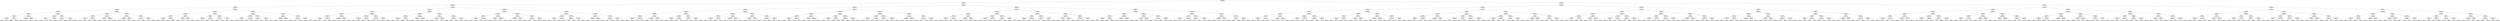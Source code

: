 ## [header material...]
## Command to get the layout: "dot -Teps thisfile > thisfile.eps"
graph "test"
{
node [shape="rectangle", fontsize=10, width=".2", height=".2", margin=0];
graph[fontsize=8];

n000 [label="clustersize = 14060
splitting feature:
((-0.951,-0.0942)-(0.493,0.57))"] ;
n000 -- n001 ;
n001 [label="clustersize = 8364
splitting feature:
((0.714,0.0269)-(-0.0395,0.82))"] ;
n001 -- n002 ;
n002 [label="clustersize = 1993
splitting feature:
((-0.237,-0.208)-(-0.315,0.41))"] ;
n002 -- n003 ;
n003 [label="clustersize = 1359
splitting feature:
((0.11,0.887)-(-0.269,-0.954))"] ;
n003 -- n004 ;
n004 [label="clustersize = 202
splitting feature:
((0.286,0.72)-(-0.562,0.486))"] ;
n004 -- n005 ;
n005 [label="clustersize = 86
splitting feature:
((0.341,0.507)-(-0.772,0.257))"] ;
n005 -- n006 ;
n006 [label="clustersize = 42
splitting feature:
((0.272,0.592)-(0.0519,-0.216))"] ;
n006 -- n007 ;
n007 [label="clustersize = 20
splitting feature:
((-0.199,0.265)-(0.101,-0.204))"] ;
n007 -- n008 ;
n008 [label="clustersize = 8
splitting feature:
((0.311,0.344)-(-0.322,0.703))"] ;
n008 -- n009 ;
n009 [label="clustersize = 4
pupil avg:
[ 0.22912088  0.02      ]"] ;
n008 -- n010 ;
n010 [label="clustersize = 4
pupil avg:
[ 0.23349519 -0.10117983]"] ;
n007 -- n011 ;
n011 [label="clustersize = 12
splitting feature:
((-0.174,-0.511)-(-0.93,-0.615))"] ;
n011 -- n012 ;
n012 [label="clustersize = 8
pupil avg:
[ 0.61739573  0.1812724 ]"] ;
n011 -- n013 ;
n013 [label="clustersize = 4
pupil avg:
[ 0.85795455  0.28863636]"] ;
n006 -- n014 ;
n014 [label="clustersize = 22
splitting feature:
((-0.792,0.951)-(-0.861,-0.331))"] ;
n014 -- n015 ;
n015 [label="clustersize = 9
splitting feature:
((-0.877,-0.428)-(-0.599,-0.126))"] ;
n015 -- n016 ;
n016 [label="clustersize = 5
pupil avg:
[ 0.48363292 -0.07666279]"] ;
n015 -- n017 ;
n017 [label="clustersize = 4
pupil avg:
[ 0.26510059  0.08567609]"] ;
n014 -- n018 ;
n018 [label="clustersize = 13
splitting feature:
((0.046,0.614)-(-0.968,-0.133))"] ;
n018 -- n019 ;
n019 [label="clustersize = 6
pupil avg:
[ 0.19795027  0.00712036]"] ;
n018 -- n020 ;
n020 [label="clustersize = 7
pupil avg:
[-0.20556938  0.17988571]"] ;
n005 -- n021 ;
n021 [label="clustersize = 44
splitting feature:
((0.0721,-0.0694)-(-0.873,0.696))"] ;
n021 -- n022 ;
n022 [label="clustersize = 27
splitting feature:
((-0.432,0.358)-(0.391,-0.884))"] ;
n022 -- n023 ;
n023 [label="clustersize = 9
splitting feature:
((0.584,0.743)-(-0.47,-0.641))"] ;
n023 -- n024 ;
n024 [label="clustersize = 5
pupil avg:
[-0.06439024 -0.03970074]"] ;
n023 -- n025 ;
n025 [label="clustersize = 4
pupil avg:
[-0.43393393  0.10525526]"] ;
n022 -- n026 ;
n026 [label="clustersize = 18
splitting feature:
((0.511,-0.588)-(0.0651,0.848))"] ;
n026 -- n027 ;
n027 [label="clustersize = 11
pupil avg:
[-0.02594004  0.14542267]"] ;
n026 -- n028 ;
n028 [label="clustersize = 7
pupil avg:
[ 0.21585506  0.10425232]"] ;
n021 -- n029 ;
n029 [label="clustersize = 17
splitting feature:
((-0.327,-0.429)-(0.27,0.162))"] ;
n029 -- n030 ;
n030 [label="clustersize = 8
splitting feature:
((-0.184,0.436)-(-0.0275,-0.197))"] ;
n030 -- n031 ;
n031 [label="clustersize = 4
pupil avg:
[ 0.34395117 -0.12633661]"] ;
n030 -- n032 ;
n032 [label="clustersize = 4
pupil avg:
[-0.08250072 -0.00465426]"] ;
n029 -- n033 ;
n033 [label="clustersize = 9
splitting feature:
((0.184,0.699)-(0.129,-0.445))"] ;
n033 -- n034 ;
n034 [label="clustersize = 4
pupil avg:
[ 0.38895349  0.18588795]"] ;
n033 -- n035 ;
n035 [label="clustersize = 5
pupil avg:
[ 0.34326624  0.04039867]"] ;
n004 -- n036 ;
n036 [label="clustersize = 116
splitting feature:
((0.698,-0.383)-(0.328,0.902))"] ;
n036 -- n037 ;
n037 [label="clustersize = 76
splitting feature:
((-0.375,0.685)-(-0.37,-0.351))"] ;
n037 -- n038 ;
n038 [label="clustersize = 22
splitting feature:
((0.381,0.452)-(-0.178,0.865))"] ;
n038 -- n039 ;
n039 [label="clustersize = 12
splitting feature:
((0.751,-0.494)-(0.123,-0.754))"] ;
n039 -- n040 ;
n040 [label="clustersize = 8
pupil avg:
[-0.08241432 -0.04979774]"] ;
n039 -- n041 ;
n041 [label="clustersize = 4
pupil avg:
[ 0.11579354  0.17838447]"] ;
n038 -- n042 ;
n042 [label="clustersize = 10
splitting feature:
((-0.841,-0.751)-(0.946,-0.929))"] ;
n042 -- n043 ;
n043 [label="clustersize = 4
pupil avg:
[-0.00460526 -0.04130512]"] ;
n042 -- n044 ;
n044 [label="clustersize = 6
pupil avg:
[ 0.52867626 -0.28600449]"] ;
n037 -- n045 ;
n045 [label="clustersize = 54
splitting feature:
((0.527,-0.369)-(-0.949,-0.00329))"] ;
n045 -- n046 ;
n046 [label="clustersize = 25
splitting feature:
((-0.848,0.907)-(-0.0917,0.478))"] ;
n046 -- n047 ;
n047 [label="clustersize = 7
pupil avg:
[-0.4611785   0.13571508]"] ;
n046 -- n048 ;
n048 [label="clustersize = 18
pupil avg:
[-0.13831654  0.08573972]"] ;
n045 -- n049 ;
n049 [label="clustersize = 29
splitting feature:
((-0.249,-0.638)-(-0.0442,0.0866))"] ;
n049 -- n050 ;
n050 [label="clustersize = 11
pupil avg:
[-0.22605393 -0.14354967]"] ;
n049 -- n051 ;
n051 [label="clustersize = 18
pupil avg:
[-0.06144267 -0.02069354]"] ;
n036 -- n052 ;
n052 [label="clustersize = 40
splitting feature:
((-0.35,-0.943)-(0.702,0.231))"] ;
n052 -- n053 ;
n053 [label="clustersize = 20
splitting feature:
((-0.297,0.407)-(-0.145,-0.038))"] ;
n053 -- n054 ;
n054 [label="clustersize = 12
splitting feature:
((0.338,0.893)-(0.68,-0.537))"] ;
n054 -- n055 ;
n055 [label="clustersize = 8
pupil avg:
[ 0.3639094  -0.15939958]"] ;
n054 -- n056 ;
n056 [label="clustersize = 4
pupil avg:
[ 0.49361862 -0.19181682]"] ;
n053 -- n057 ;
n057 [label="clustersize = 8
splitting feature:
((0.0197,-0.0167)-(0.346,0.131))"] ;
n057 -- n058 ;
n058 [label="clustersize = 4
pupil avg:
[ 0.01906524  0.1692087 ]"] ;
n057 -- n059 ;
n059 [label="clustersize = 4
pupil avg:
[ 0.48112517 -0.02192334]"] ;
n052 -- n060 ;
n060 [label="clustersize = 20
splitting feature:
((0.662,-0.699)-(0.672,0.82))"] ;
n060 -- n061 ;
n061 [label="clustersize = 8
splitting feature:
((0.364,-0.295)-(-0.202,-0.736))"] ;
n061 -- n062 ;
n062 [label="clustersize = 4
pupil avg:
[ 0.1989899   0.24444444]"] ;
n061 -- n063 ;
n063 [label="clustersize = 4
pupil avg:
[ 0.26996394 -0.0212706 ]"] ;
n060 -- n064 ;
n064 [label="clustersize = 12
splitting feature:
((-0.377,0.578)-(-0.12,-0.316))"] ;
n064 -- n065 ;
n065 [label="clustersize = 4
pupil avg:
[ 0.04707968 -0.16306842]"] ;
n064 -- n066 ;
n066 [label="clustersize = 8
pupil avg:
[-0.23041092 -0.0434299 ]"] ;
n003 -- n067 ;
n067 [label="clustersize = 1157
splitting feature:
((-0.406,-0.782)-(0.332,-0.217))"] ;
n067 -- n068 ;
n068 [label="clustersize = 662
splitting feature:
((-0.238,0.57)-(-0.302,-0.958))"] ;
n068 -- n069 ;
n069 [label="clustersize = 84
splitting feature:
((-0.083,0.784)-(0.315,0.966))"] ;
n069 -- n070 ;
n070 [label="clustersize = 68
splitting feature:
((0.888,-0.891)-(0.33,0.421))"] ;
n070 -- n071 ;
n071 [label="clustersize = 26
splitting feature:
((0.47,0.232)-(-0.167,-0.448))"] ;
n071 -- n072 ;
n072 [label="clustersize = 4
pupil avg:
[-0.07036245 -0.22478313]"] ;
n071 -- n073 ;
n073 [label="clustersize = 22
pupil avg:
[-0.32326255 -0.25283038]"] ;
n070 -- n074 ;
n074 [label="clustersize = 42
splitting feature:
((-0.25,0.983)-(0.404,0.294))"] ;
n074 -- n075 ;
n075 [label="clustersize = 4
pupil avg:
[ 0.36375817 -0.07248366]"] ;
n074 -- n076 ;
n076 [label="clustersize = 38
pupil avg:
[-0.15029665 -0.15136299]"] ;
n069 -- n077 ;
n077 [label="clustersize = 16
splitting feature:
((-0.886,-0.041)-(-0.654,0.764))"] ;
n077 -- n078 ;
n078 [label="clustersize = 8
splitting feature:
((-0.851,0.143)-(-0.382,-0.604))"] ;
n078 -- n079 ;
n079 [label="clustersize = 4
pupil avg:
[ 0.14627063 -0.16731249]"] ;
n078 -- n080 ;
n080 [label="clustersize = 4
pupil avg:
[-0.30189109 -0.22127288]"] ;
n077 -- n081 ;
n081 [label="clustersize = 8
splitting feature:
((-0.987,-0.77)-(-0.747,-0.971))"] ;
n081 -- n082 ;
n082 [label="clustersize = 4
pupil avg:
[ 0.2270798  -0.25042445]"] ;
n081 -- n083 ;
n083 [label="clustersize = 4
pupil avg:
[ 0.38294138 -0.12223587]"] ;
n068 -- n084 ;
n084 [label="clustersize = 578
splitting feature:
((-0.0752,-0.42)-(0.49,0.444))"] ;
n084 -- n085 ;
n085 [label="clustersize = 561
splitting feature:
((-0.374,0.264)-(0.185,-0.33))"] ;
n085 -- n086 ;
n086 [label="clustersize = 241
splitting feature:
((-0.502,0.279)-(-0.332,-0.652))"] ;
n086 -- n087 ;
n087 [label="clustersize = 52
pupil avg:
[-0.16496061 -0.24617693]"] ;
n086 -- n088 ;
n088 [label="clustersize = 189
pupil avg:
[-0.35782317 -0.17203864]"] ;
n085 -- n089 ;
n089 [label="clustersize = 320
splitting feature:
((-0.904,0.59)-(-0.912,0.832))"] ;
n089 -- n090 ;
n090 [label="clustersize = 164
pupil avg:
[-0.28345727 -0.06121092]"] ;
n089 -- n091 ;
n091 [label="clustersize = 156
pupil avg:
[-0.44967844 -0.00425779]"] ;
n084 -- n092 ;
n092 [label="clustersize = 17
splitting feature:
((0.53,-0.756)-(-0.33,-0.0992))"] ;
n092 -- n093 ;
n093 [label="clustersize = 8
splitting feature:
((0.397,0.813)-(0.664,-0.344))"] ;
n093 -- n094 ;
n094 [label="clustersize = 4
pupil avg:
[ 0.92444444  0.36529101]"] ;
n093 -- n095 ;
n095 [label="clustersize = 4
pupil avg:
[-0.04616086  0.10880895]"] ;
n092 -- n096 ;
n096 [label="clustersize = 9
splitting feature:
((-0.141,-0.52)-(-0.0961,-0.87))"] ;
n096 -- n097 ;
n097 [label="clustersize = 4
pupil avg:
[-0.22192946 -0.0862621 ]"] ;
n096 -- n098 ;
n098 [label="clustersize = 5
pupil avg:
[ 0.01162848 -0.19667696]"] ;
n067 -- n099 ;
n099 [label="clustersize = 495
splitting feature:
((0.737,-0.111)-(-0.205,0.571))"] ;
n099 -- n100 ;
n100 [label="clustersize = 271
splitting feature:
((-0.101,-0.185)-(0.284,0.736))"] ;
n100 -- n101 ;
n101 [label="clustersize = 252
splitting feature:
((0.108,-0.499)-(0.0758,-0.157))"] ;
n101 -- n102 ;
n102 [label="clustersize = 116
splitting feature:
((0.181,0.7)-(0.996,-0.517))"] ;
n102 -- n103 ;
n103 [label="clustersize = 29
pupil avg:
[-0.25159927  0.11330624]"] ;
n102 -- n104 ;
n104 [label="clustersize = 87
pupil avg:
[-0.42599077  0.1231546 ]"] ;
n101 -- n105 ;
n105 [label="clustersize = 136
splitting feature:
((0.386,-0.196)-(0.0191,-0.88))"] ;
n105 -- n106 ;
n106 [label="clustersize = 76
pupil avg:
[-0.15304082  0.16979219]"] ;
n105 -- n107 ;
n107 [label="clustersize = 60
pupil avg:
[-0.29675709  0.05866047]"] ;
n100 -- n108 ;
n108 [label="clustersize = 19
splitting feature:
((0.468,-0.712)-(-0.764,0.281))"] ;
n108 -- n109 ;
n109 [label="clustersize = 8
splitting feature:
((0.297,0.386)-(0.705,-0.64))"] ;
n109 -- n110 ;
n110 [label="clustersize = 4
pupil avg:
[ 0.22973632  0.32569591]"] ;
n109 -- n111 ;
n111 [label="clustersize = 4
pupil avg:
[-0.02649817  0.18262466]"] ;
n108 -- n112 ;
n112 [label="clustersize = 11
splitting feature:
((0.889,-0.861)-(0.203,-0.4))"] ;
n112 -- n113 ;
n113 [label="clustersize = 4
pupil avg:
[ 0.01348134  0.20168383]"] ;
n112 -- n114 ;
n114 [label="clustersize = 7
pupil avg:
[-0.2135673   0.21256342]"] ;
n099 -- n115 ;
n115 [label="clustersize = 224
splitting feature:
((-0.2,0.955)-(0.647,-0.0578))"] ;
n115 -- n116 ;
n116 [label="clustersize = 41
splitting feature:
((0.326,0.123)-(-0.987,0.327))"] ;
n116 -- n117 ;
n117 [label="clustersize = 21
splitting feature:
((-0.852,-0.753)-(-0.399,0.745))"] ;
n117 -- n118 ;
n118 [label="clustersize = 15
pupil avg:
[-0.33648291  0.02810868]"] ;
n117 -- n119 ;
n119 [label="clustersize = 6
pupil avg:
[ 0.18807518 -0.05132654]"] ;
n116 -- n120 ;
n120 [label="clustersize = 20
splitting feature:
((0.827,0.544)-(0.972,-0.369))"] ;
n120 -- n121 ;
n121 [label="clustersize = 5
pupil avg:
[-0.0962263  -0.13201033]"] ;
n120 -- n122 ;
n122 [label="clustersize = 15
pupil avg:
[ 0.30255254 -0.04886316]"] ;
n115 -- n123 ;
n123 [label="clustersize = 183
splitting feature:
((-0.146,-0.218)-(0.16,0.361))"] ;
n123 -- n124 ;
n124 [label="clustersize = 144
splitting feature:
((-0.877,0.633)-(0.613,-0.756))"] ;
n124 -- n125 ;
n125 [label="clustersize = 64
pupil avg:
[-0.16397532 -0.09789296]"] ;
n124 -- n126 ;
n126 [label="clustersize = 80
pupil avg:
[-0.29447481 -0.00413029]"] ;
n123 -- n127 ;
n127 [label="clustersize = 39
splitting feature:
((0.0933,0.256)-(-0.374,0.247))"] ;
n127 -- n128 ;
n128 [label="clustersize = 30
pupil avg:
[-0.30353027  0.18939293]"] ;
n127 -- n129 ;
n129 [label="clustersize = 9
pupil avg:
[-0.39453361 -0.0454158 ]"] ;
n002 -- n130 ;
n130 [label="clustersize = 634
splitting feature:
((-0.905,-0.821)-(-0.438,0.905))"] ;
n130 -- n131 ;
n131 [label="clustersize = 267
splitting feature:
((0.555,-0.68)-(-0.217,0.965))"] ;
n131 -- n132 ;
n132 [label="clustersize = 166
splitting feature:
((0.0882,-0.851)-(-0.344,-0.412))"] ;
n132 -- n133 ;
n133 [label="clustersize = 102
splitting feature:
((-0.0814,0.0169)-(-0.792,-0.294))"] ;
n133 -- n134 ;
n134 [label="clustersize = 33
splitting feature:
((0.194,-0.31)-(-0.679,-0.884))"] ;
n134 -- n135 ;
n135 [label="clustersize = 22
splitting feature:
((0.917,0.117)-(-0.549,-0.978))"] ;
n135 -- n136 ;
n136 [label="clustersize = 5
pupil avg:
[-0.0159707   0.12205128]"] ;
n135 -- n137 ;
n137 [label="clustersize = 17
pupil avg:
[-0.2966285   0.14832175]"] ;
n134 -- n138 ;
n138 [label="clustersize = 11
splitting feature:
((-0.799,-0.0886)-(-0.791,0.669))"] ;
n138 -- n139 ;
n139 [label="clustersize = 7
pupil avg:
[-0.42109233 -0.0225139 ]"] ;
n138 -- n140 ;
n140 [label="clustersize = 4
pupil avg:
[ 0.16244019 -0.20982   ]"] ;
n133 -- n141 ;
n141 [label="clustersize = 69
splitting feature:
((0.178,-0.626)-(-0.104,-0.36))"] ;
n141 -- n142 ;
n142 [label="clustersize = 45
splitting feature:
((-0.638,-0.914)-(-0.503,-0.889))"] ;
n142 -- n143 ;
n143 [label="clustersize = 31
pupil avg:
[-0.4313074   0.21867241]"] ;
n142 -- n144 ;
n144 [label="clustersize = 14
pupil avg:
[-0.20572871  0.26331416]"] ;
n141 -- n145 ;
n145 [label="clustersize = 24
splitting feature:
((0.178,0.752)-(0.165,-0.493))"] ;
n145 -- n146 ;
n146 [label="clustersize = 6
pupil avg:
[-0.13935049  0.16354947]"] ;
n145 -- n147 ;
n147 [label="clustersize = 18
pupil avg:
[-0.28471186  0.1477699 ]"] ;
n132 -- n148 ;
n148 [label="clustersize = 64
splitting feature:
((-0.496,-0.93)-(-0.396,0.549))"] ;
n148 -- n149 ;
n149 [label="clustersize = 39
splitting feature:
((0.199,-0.394)-(0.0103,-0.643))"] ;
n149 -- n150 ;
n150 [label="clustersize = 11
splitting feature:
((-0.576,-0.502)-(-0.111,-0.102))"] ;
n150 -- n151 ;
n151 [label="clustersize = 7
pupil avg:
[-0.4669892  -0.14743651]"] ;
n150 -- n152 ;
n152 [label="clustersize = 4
pupil avg:
[-0.06756757 -0.0508744 ]"] ;
n149 -- n153 ;
n153 [label="clustersize = 28
splitting feature:
((0.894,0.701)-(-0.961,0.645))"] ;
n153 -- n154 ;
n154 [label="clustersize = 13
pupil avg:
[-0.56642686 -0.26450753]"] ;
n153 -- n155 ;
n155 [label="clustersize = 15
pupil avg:
[-0.40206406 -0.25091692]"] ;
n148 -- n156 ;
n156 [label="clustersize = 25
splitting feature:
((-0.761,0.659)-(-0.0335,-0.419))"] ;
n156 -- n157 ;
n157 [label="clustersize = 9
splitting feature:
((-0.841,0.0736)-(-0.979,-0.978))"] ;
n157 -- n158 ;
n158 [label="clustersize = 5
pupil avg:
[-0.00387562 -0.18259349]"] ;
n157 -- n159 ;
n159 [label="clustersize = 4
pupil avg:
[ 0.31109751  0.07333741]"] ;
n156 -- n160 ;
n160 [label="clustersize = 16
splitting feature:
((-0.656,0.154)-(0.329,-0.57))"] ;
n160 -- n161 ;
n161 [label="clustersize = 8
pupil avg:
[-0.34188656 -0.1334399 ]"] ;
n160 -- n162 ;
n162 [label="clustersize = 8
pupil avg:
[-0.02978929 -0.09891837]"] ;
n131 -- n163 ;
n163 [label="clustersize = 101
splitting feature:
((-0.996,0.746)-(-0.55,0.19))"] ;
n163 -- n164 ;
n164 [label="clustersize = 48
splitting feature:
((0.0425,0.647)-(-0.698,0.878))"] ;
n164 -- n165 ;
n165 [label="clustersize = 28
splitting feature:
((0.325,-0.769)-(0.156,0.685))"] ;
n165 -- n166 ;
n166 [label="clustersize = 10
splitting feature:
((0.65,-0.646)-(-0.0895,0.854))"] ;
n166 -- n167 ;
n167 [label="clustersize = 6
pupil avg:
[ 0.41537718 -0.11573179]"] ;
n166 -- n168 ;
n168 [label="clustersize = 4
pupil avg:
[ 0.24312018 -0.00294653]"] ;
n165 -- n169 ;
n169 [label="clustersize = 18
splitting feature:
((-0.382,0.647)-(-0.698,0.144))"] ;
n169 -- n170 ;
n170 [label="clustersize = 14
pupil avg:
[ 0.49600014 -0.02500539]"] ;
n169 -- n171 ;
n171 [label="clustersize = 4
pupil avg:
[ 0.35331604  0.12849076]"] ;
n164 -- n172 ;
n172 [label="clustersize = 20
splitting feature:
((0.375,-0.925)-(-0.667,0.642))"] ;
n172 -- n173 ;
n173 [label="clustersize = 9
splitting feature:
((-0.841,-0.458)-(0.253,0.94))"] ;
n173 -- n174 ;
n174 [label="clustersize = 4
pupil avg:
[ 0.23210123 -0.0455378 ]"] ;
n173 -- n175 ;
n175 [label="clustersize = 5
pupil avg:
[ 0.25217391 -0.16521739]"] ;
n172 -- n176 ;
n176 [label="clustersize = 11
splitting feature:
((-0.991,0.602)-(-0.393,-0.239))"] ;
n176 -- n177 ;
n177 [label="clustersize = 6
pupil avg:
[ 0.41869924 -0.13051521]"] ;
n176 -- n178 ;
n178 [label="clustersize = 5
pupil avg:
[ 0.28080808 -0.14818182]"] ;
n163 -- n179 ;
n179 [label="clustersize = 53
splitting feature:
((0.253,0.0221)-(-0.194,0.666))"] ;
n179 -- n180 ;
n180 [label="clustersize = 27
splitting feature:
((-0.075,-0.406)-(-0.456,0.36))"] ;
n180 -- n181 ;
n181 [label="clustersize = 17
splitting feature:
((-0.279,0.0614)-(-0.555,0.0188))"] ;
n181 -- n182 ;
n182 [label="clustersize = 10
pupil avg:
[-0.536743   -0.12961927]"] ;
n181 -- n183 ;
n183 [label="clustersize = 7
pupil avg:
[-0.17783357 -0.07670476]"] ;
n180 -- n184 ;
n184 [label="clustersize = 10
splitting feature:
((-0.81,-0.381)-(-0.077,0.652))"] ;
n184 -- n185 ;
n185 [label="clustersize = 6
pupil avg:
[ 0.19939073 -0.26470258]"] ;
n184 -- n186 ;
n186 [label="clustersize = 4
pupil avg:
[ 0.11474359  0.06752137]"] ;
n179 -- n187 ;
n187 [label="clustersize = 26
splitting feature:
((-0.185,-0.026)-(-0.206,-0.428))"] ;
n187 -- n188 ;
n188 [label="clustersize = 16
splitting feature:
((0.791,-0.262)-(-0.675,0.912))"] ;
n188 -- n189 ;
n189 [label="clustersize = 9
pupil avg:
[ 0.1173489  -0.21513041]"] ;
n188 -- n190 ;
n190 [label="clustersize = 7
pupil avg:
[ 0.2996897  -0.14070892]"] ;
n187 -- n191 ;
n191 [label="clustersize = 10
splitting feature:
((0.138,-0.331)-(-0.204,0.737))"] ;
n191 -- n192 ;
n192 [label="clustersize = 5
pupil avg:
[-0.15936341 -0.09783595]"] ;
n191 -- n193 ;
n193 [label="clustersize = 5
pupil avg:
[ 0.14434843 -0.16164634]"] ;
n130 -- n194 ;
n194 [label="clustersize = 367
splitting feature:
((-0.528,-0.767)-(-0.439,0.931))"] ;
n194 -- n195 ;
n195 [label="clustersize = 110
splitting feature:
((-0.831,-0.458)-(0.4,-0.316))"] ;
n195 -- n196 ;
n196 [label="clustersize = 59
splitting feature:
((0.00694,0.454)-(-0.599,-0.314))"] ;
n196 -- n197 ;
n197 [label="clustersize = 27
splitting feature:
((-0.185,-0.524)-(-0.224,0.755))"] ;
n197 -- n198 ;
n198 [label="clustersize = 11
splitting feature:
((0.24,-0.899)-(0.215,0.54))"] ;
n198 -- n199 ;
n199 [label="clustersize = 5
pupil avg:
[ 0.32870118 -0.13152101]"] ;
n198 -- n200 ;
n200 [label="clustersize = 6
pupil avg:
[ 0.00942747 -0.08375614]"] ;
n197 -- n201 ;
n201 [label="clustersize = 16
splitting feature:
((-0.146,-0.15)-(-0.198,0.405))"] ;
n201 -- n202 ;
n202 [label="clustersize = 4
pupil avg:
[ 0.16778888  0.0349284 ]"] ;
n201 -- n203 ;
n203 [label="clustersize = 12
pupil avg:
[ 0.35423101 -0.20286822]"] ;
n196 -- n204 ;
n204 [label="clustersize = 32
splitting feature:
((0.839,0.719)-(0.181,0.814))"] ;
n204 -- n205 ;
n205 [label="clustersize = 13
splitting feature:
((-0.0356,-0.181)-(-0.426,-0.703))"] ;
n205 -- n206 ;
n206 [label="clustersize = 4
pupil avg:
[-0.00033088 -0.15799923]"] ;
n205 -- n207 ;
n207 [label="clustersize = 9
pupil avg:
[ 0.2193902  -0.22989881]"] ;
n204 -- n208 ;
n208 [label="clustersize = 19
splitting feature:
((-0.693,0.464)-(-0.603,-0.804))"] ;
n208 -- n209 ;
n209 [label="clustersize = 7
pupil avg:
[ 0.0511137   0.08746893]"] ;
n208 -- n210 ;
n210 [label="clustersize = 12
pupil avg:
[-0.29589416 -0.17576116]"] ;
n195 -- n211 ;
n211 [label="clustersize = 51
splitting feature:
((0.139,-0.546)-(-0.404,-0.238))"] ;
n211 -- n212 ;
n212 [label="clustersize = 25
splitting feature:
((0.494,-0.49)-(0.0813,0.421))"] ;
n212 -- n213 ;
n213 [label="clustersize = 17
splitting feature:
((-0.106,0.165)-(-0.378,-0.361))"] ;
n213 -- n214 ;
n214 [label="clustersize = 8
pupil avg:
[-0.28241392  0.21055539]"] ;
n213 -- n215 ;
n215 [label="clustersize = 9
pupil avg:
[-0.44574016  0.26403496]"] ;
n212 -- n216 ;
n216 [label="clustersize = 8
splitting feature:
((0.303,-0.919)-(-0.628,-0.902))"] ;
n216 -- n217 ;
n217 [label="clustersize = 4
pupil avg:
[ 0.02797661  0.05268633]"] ;
n216 -- n218 ;
n218 [label="clustersize = 4
pupil avg:
[-0.29407295  0.11546534]"] ;
n211 -- n219 ;
n219 [label="clustersize = 26
splitting feature:
((0.522,0.627)-(0.541,0.874))"] ;
n219 -- n220 ;
n220 [label="clustersize = 15
splitting feature:
((0.0243,0.522)-(-0.349,-0.253))"] ;
n220 -- n221 ;
n221 [label="clustersize = 6
pupil avg:
[ 0.28189927 -0.11741118]"] ;
n220 -- n222 ;
n222 [label="clustersize = 9
pupil avg:
[-0.11826424 -0.1758146 ]"] ;
n219 -- n223 ;
n223 [label="clustersize = 11
splitting feature:
((-0.13,0.273)-(0.481,-0.16))"] ;
n223 -- n224 ;
n224 [label="clustersize = 6
pupil avg:
[-0.34001671  0.01892552]"] ;
n223 -- n225 ;
n225 [label="clustersize = 5
pupil avg:
[-0.23893279  0.13359676]"] ;
n194 -- n226 ;
n226 [label="clustersize = 257
splitting feature:
((0.496,0.117)-(-0.452,-0.089))"] ;
n226 -- n227 ;
n227 [label="clustersize = 35
splitting feature:
((-0.00582,0.421)-(0.0705,0.231))"] ;
n227 -- n228 ;
n228 [label="clustersize = 16
splitting feature:
((-0.782,0.834)-(-0.951,-0.302))"] ;
n228 -- n229 ;
n229 [label="clustersize = 8
splitting feature:
((-0.436,0.77)-(0.62,-0.536))"] ;
n229 -- n230 ;
n230 [label="clustersize = 4
pupil avg:
[ 0.53066502 -0.06644773]"] ;
n229 -- n231 ;
n231 [label="clustersize = 4
pupil avg:
[ 0.48407201  0.06541729]"] ;
n228 -- n232 ;
n232 [label="clustersize = 8
splitting feature:
((-0.595,-0.724)-(0.769,0.372))"] ;
n232 -- n233 ;
n233 [label="clustersize = 4
pupil avg:
[ 0.22068017 -0.18234023]"] ;
n232 -- n234 ;
n234 [label="clustersize = 4
pupil avg:
[ 0.45722997 -0.16331961]"] ;
n227 -- n235 ;
n235 [label="clustersize = 19
splitting feature:
((-0.847,-0.803)-(-0.371,-0.833))"] ;
n235 -- n236 ;
n236 [label="clustersize = 10
splitting feature:
((-0.183,0.433)-(-0.36,0.945))"] ;
n236 -- n237 ;
n237 [label="clustersize = 5
pupil avg:
[ 0.18111111 -0.06111111]"] ;
n236 -- n238 ;
n238 [label="clustersize = 5
pupil avg:
[-0.51734174  0.15010914]"] ;
n235 -- n239 ;
n239 [label="clustersize = 9
splitting feature:
((0.28,-0.233)-(-0.738,-0.188))"] ;
n239 -- n240 ;
n240 [label="clustersize = 4
pupil avg:
[ 0.2443186  0.216076 ]"] ;
n239 -- n241 ;
n241 [label="clustersize = 5
pupil avg:
[ 0.48054696  0.00348639]"] ;
n226 -- n242 ;
n242 [label="clustersize = 222
splitting feature:
((0.439,-0.736)-(0.899,-0.0504))"] ;
n242 -- n243 ;
n243 [label="clustersize = 151
splitting feature:
((0.47,0.681)-(-0.938,-0.712))"] ;
n243 -- n244 ;
n244 [label="clustersize = 53
splitting feature:
((-0.0566,0.223)-(-0.575,-0.88))"] ;
n244 -- n245 ;
n245 [label="clustersize = 36
pupil avg:
[ 0.41976377 -0.12378083]"] ;
n244 -- n246 ;
n246 [label="clustersize = 17
pupil avg:
[ 0.54961712 -0.17011544]"] ;
n243 -- n247 ;
n247 [label="clustersize = 98
splitting feature:
((0.664,0.335)-(0.933,-0.496))"] ;
n247 -- n248 ;
n248 [label="clustersize = 36
pupil avg:
[ 0.30746226 -0.17112755]"] ;
n247 -- n249 ;
n249 [label="clustersize = 62
pupil avg:
[ 0.42793202 -0.1901828 ]"] ;
n242 -- n250 ;
n250 [label="clustersize = 71
splitting feature:
((0.474,0.584)-(0.95,-0.645))"] ;
n250 -- n251 ;
n251 [label="clustersize = 52
splitting feature:
((0.802,0.24)-(0.645,0.861))"] ;
n251 -- n252 ;
n252 [label="clustersize = 28
pupil avg:
[ 0.30426301 -0.21591288]"] ;
n251 -- n253 ;
n253 [label="clustersize = 24
pupil avg:
[ 0.45172901 -0.18992364]"] ;
n250 -- n254 ;
n254 [label="clustersize = 19
splitting feature:
((0.611,0.294)-(-0.873,-0.819))"] ;
n254 -- n255 ;
n255 [label="clustersize = 15
pupil avg:
[-0.04167575 -0.07633867]"] ;
n254 -- n256 ;
n256 [label="clustersize = 4
pupil avg:
[ 0.29777814 -0.23796953]"] ;
n001 -- n257 ;
n257 [label="clustersize = 6371
splitting feature:
((-0.955,-0.592)-(0.0571,0.292))"] ;
n257 -- n258 ;
n258 [label="clustersize = 2271
splitting feature:
((0.316,-0.517)-(-0.0832,0.755))"] ;
n258 -- n259 ;
n259 [label="clustersize = 644
splitting feature:
((-0.0539,-0.586)-(-0.163,0.688))"] ;
n259 -- n260 ;
n260 [label="clustersize = 495
splitting feature:
((0.138,-0.293)-(-0.997,0.655))"] ;
n260 -- n261 ;
n261 [label="clustersize = 349
splitting feature:
((-0.558,-0.122)-(0.0138,0.696))"] ;
n261 -- n262 ;
n262 [label="clustersize = 213
splitting feature:
((-0.241,0.489)-(-0.876,-0.818))"] ;
n262 -- n263 ;
n263 [label="clustersize = 56
splitting feature:
((-0.526,0.821)-(-0.394,-0.903))"] ;
n263 -- n264 ;
n264 [label="clustersize = 18
pupil avg:
[ 0.06924968 -0.18939159]"] ;
n263 -- n265 ;
n265 [label="clustersize = 38
pupil avg:
[-0.20215069 -0.14619623]"] ;
n262 -- n266 ;
n266 [label="clustersize = 157
splitting feature:
((-0.428,0.329)-(-0.667,-0.808))"] ;
n266 -- n267 ;
n267 [label="clustersize = 62
pupil avg:
[-0.28542416 -0.18688365]"] ;
n266 -- n268 ;
n268 [label="clustersize = 95
pupil avg:
[-0.44484808 -0.07659685]"] ;
n261 -- n269 ;
n269 [label="clustersize = 136
splitting feature:
((0.497,-0.899)-(0.204,-0.438))"] ;
n269 -- n270 ;
n270 [label="clustersize = 44
splitting feature:
((-0.0387,0.0769)-(-0.421,0.0801))"] ;
n270 -- n271 ;
n271 [label="clustersize = 37
pupil avg:
[-0.05723099  0.05519651]"] ;
n270 -- n272 ;
n272 [label="clustersize = 7
pupil avg:
[ 0.2064438  -0.01120343]"] ;
n269 -- n273 ;
n273 [label="clustersize = 92
splitting feature:
((0.0479,-0.752)-(-0.476,-0.45))"] ;
n273 -- n274 ;
n274 [label="clustersize = 74
pupil avg:
[-0.14097886  0.01029913]"] ;
n273 -- n275 ;
n275 [label="clustersize = 18
pupil avg:
[-0.41255416 -0.0773139 ]"] ;
n260 -- n276 ;
n276 [label="clustersize = 146
splitting feature:
((-0.514,-0.0864)-(0.561,-0.242))"] ;
n276 -- n277 ;
n277 [label="clustersize = 94
splitting feature:
((-0.128,0.801)-(0.198,0.471))"] ;
n277 -- n278 ;
n278 [label="clustersize = 45
splitting feature:
((-0.359,0.748)-(-0.67,-0.128))"] ;
n278 -- n279 ;
n279 [label="clustersize = 18
pupil avg:
[ 0.12660348 -0.19227143]"] ;
n278 -- n280 ;
n280 [label="clustersize = 27
pupil avg:
[-0.28446731 -0.13486852]"] ;
n277 -- n281 ;
n281 [label="clustersize = 49
splitting feature:
((-0.169,-0.0508)-(-0.307,0.947))"] ;
n281 -- n282 ;
n282 [label="clustersize = 26
pupil avg:
[ 0.02665134 -0.15611185]"] ;
n281 -- n283 ;
n283 [label="clustersize = 23
pupil avg:
[ 0.32211949 -0.16798818]"] ;
n276 -- n284 ;
n284 [label="clustersize = 52
splitting feature:
((0.561,-0.283)-(-0.247,0.108))"] ;
n284 -- n285 ;
n285 [label="clustersize = 12
splitting feature:
((0.894,-0.813)-(0.766,0.744))"] ;
n285 -- n286 ;
n286 [label="clustersize = 5
pupil avg:
[ 0.4733571   0.03351901]"] ;
n285 -- n287 ;
n287 [label="clustersize = 7
pupil avg:
[ 0.06943945  0.22215926]"] ;
n284 -- n288 ;
n288 [label="clustersize = 40
splitting feature:
((0.426,-0.682)-(0.212,0.282))"] ;
n288 -- n289 ;
n289 [label="clustersize = 9
pupil avg:
[-0.08834607 -0.00689841]"] ;
n288 -- n290 ;
n290 [label="clustersize = 31
pupil avg:
[ 0.15869155 -0.00844021]"] ;
n259 -- n291 ;
n291 [label="clustersize = 149
splitting feature:
((-0.935,0.705)-(-0.246,-0.816))"] ;
n291 -- n292 ;
n292 [label="clustersize = 56
splitting feature:
((-0.831,0.0505)-(-0.453,-0.025))"] ;
n292 -- n293 ;
n293 [label="clustersize = 33
splitting feature:
((0.154,-0.216)-(-0.191,0.921))"] ;
n293 -- n294 ;
n294 [label="clustersize = 12
splitting feature:
((0.221,-0.692)-(-0.219,0.52))"] ;
n294 -- n295 ;
n295 [label="clustersize = 7
pupil avg:
[ 0.06019541  0.07168024]"] ;
n294 -- n296 ;
n296 [label="clustersize = 5
pupil avg:
[ 0.32378243 -0.18188715]"] ;
n293 -- n297 ;
n297 [label="clustersize = 21
splitting feature:
((0.104,0.682)-(-0.102,-0.251))"] ;
n297 -- n298 ;
n298 [label="clustersize = 10
pupil avg:
[ 0.62013823 -0.08494231]"] ;
n297 -- n299 ;
n299 [label="clustersize = 11
pupil avg:
[ 0.32785706 -0.12691312]"] ;
n292 -- n300 ;
n300 [label="clustersize = 23
splitting feature:
((-0.958,-0.788)-(-0.706,-0.86))"] ;
n300 -- n301 ;
n301 [label="clustersize = 14
splitting feature:
((-0.803,-0.586)-(-0.455,-0.23))"] ;
n301 -- n302 ;
n302 [label="clustersize = 4
pupil avg:
[-0.07052246  0.10077116]"] ;
n301 -- n303 ;
n303 [label="clustersize = 10
pupil avg:
[ 0.07046083 -0.19234384]"] ;
n300 -- n304 ;
n304 [label="clustersize = 9
splitting feature:
((-0.132,-0.577)-(-0.634,-0.389))"] ;
n304 -- n305 ;
n305 [label="clustersize = 4
pupil avg:
[ 0.46095063 -0.21460084]"] ;
n304 -- n306 ;
n306 [label="clustersize = 5
pupil avg:
[ 0.1050093  -0.23372434]"] ;
n291 -- n307 ;
n307 [label="clustersize = 93
splitting feature:
((-0.947,0.187)-(-0.443,0.992))"] ;
n307 -- n308 ;
n308 [label="clustersize = 75
splitting feature:
((-0.925,-0.113)-(-0.405,-0.479))"] ;
n308 -- n309 ;
n309 [label="clustersize = 45
splitting feature:
((-0.231,-0.422)-(-0.745,0.982))"] ;
n309 -- n310 ;
n310 [label="clustersize = 41
pupil avg:
[-0.07908717 -0.03653749]"] ;
n309 -- n311 ;
n311 [label="clustersize = 4
pupil avg:
[ 0.43914835 -0.0043956 ]"] ;
n308 -- n312 ;
n312 [label="clustersize = 30
splitting feature:
((0.254,0.849)-(-0.801,0.852))"] ;
n312 -- n313 ;
n313 [label="clustersize = 15
pupil avg:
[-0.26064116 -0.05405592]"] ;
n312 -- n314 ;
n314 [label="clustersize = 15
pupil avg:
[-0.1042553  -0.19689854]"] ;
n307 -- n315 ;
n315 [label="clustersize = 18
splitting feature:
((-0.271,0.738)-(-0.436,0.107))"] ;
n315 -- n316 ;
n316 [label="clustersize = 9
splitting feature:
((0.912,-0.896)-(-0.556,-0.495))"] ;
n316 -- n317 ;
n317 [label="clustersize = 4
pupil avg:
[ 0.78521645 -0.26595238]"] ;
n316 -- n318 ;
n318 [label="clustersize = 5
pupil avg:
[ 0.29633484 -0.22926309]"] ;
n315 -- n319 ;
n319 [label="clustersize = 9
splitting feature:
((-0.379,-0.63)-(-0.134,-0.0143))"] ;
n319 -- n320 ;
n320 [label="clustersize = 4
pupil avg:
[-0.27318796 -0.12848075]"] ;
n319 -- n321 ;
n321 [label="clustersize = 5
pupil avg:
[ 0.14704898 -0.30131422]"] ;
n258 -- n322 ;
n322 [label="clustersize = 1627
splitting feature:
((-0.959,-0.654)-(-0.41,0.983))"] ;
n322 -- n323 ;
n323 [label="clustersize = 1196
splitting feature:
((0.144,0.547)-(-0.35,-0.349))"] ;
n323 -- n324 ;
n324 [label="clustersize = 333
splitting feature:
((-0.138,-0.482)-(-0.046,0.739))"] ;
n324 -- n325 ;
n325 [label="clustersize = 138
splitting feature:
((-0.296,-0.516)-(-0.492,-0.873))"] ;
n325 -- n326 ;
n326 [label="clustersize = 81
splitting feature:
((-0.566,0.873)-(0.72,0.587))"] ;
n326 -- n327 ;
n327 [label="clustersize = 42
pupil avg:
[-0.08904883 -0.02369271]"] ;
n326 -- n328 ;
n328 [label="clustersize = 39
pupil avg:
[-0.27913196 -0.03182305]"] ;
n325 -- n329 ;
n329 [label="clustersize = 57
splitting feature:
((0.824,0.539)-(-0.782,0.925))"] ;
n329 -- n330 ;
n330 [label="clustersize = 34
pupil avg:
[-0.12760882  0.06869412]"] ;
n329 -- n331 ;
n331 [label="clustersize = 23
pupil avg:
[ 0.18268003 -0.00385964]"] ;
n324 -- n332 ;
n332 [label="clustersize = 195
splitting feature:
((0.653,0.655)-(0.56,-0.166))"] ;
n332 -- n333 ;
n333 [label="clustersize = 85
splitting feature:
((-0.0642,-0.146)-(0.88,-0.46))"] ;
n333 -- n334 ;
n334 [label="clustersize = 75
pupil avg:
[ 0.07111207 -0.04728258]"] ;
n333 -- n335 ;
n335 [label="clustersize = 10
pupil avg:
[ 0.54721826  0.15873401]"] ;
n332 -- n336 ;
n336 [label="clustersize = 110
splitting feature:
((-0.286,0.0834)-(-0.53,-0.652))"] ;
n336 -- n337 ;
n337 [label="clustersize = 66
pupil avg:
[ 0.30273911 -0.05375063]"] ;
n336 -- n338 ;
n338 [label="clustersize = 44
pupil avg:
[ 0.47552882  0.04503014]"] ;
n323 -- n339 ;
n339 [label="clustersize = 863
splitting feature:
((-0.753,0.293)-(-0.5,0.899))"] ;
n339 -- n340 ;
n340 [label="clustersize = 601
splitting feature:
((0.061,-0.394)-(-0.995,0.21))"] ;
n340 -- n341 ;
n341 [label="clustersize = 214
splitting feature:
((-0.353,-0.518)-(-0.334,-0.226))"] ;
n341 -- n342 ;
n342 [label="clustersize = 86
pupil avg:
[-0.2972617  -0.17374819]"] ;
n341 -- n343 ;
n343 [label="clustersize = 128
pupil avg:
[-0.18190255 -0.11060037]"] ;
n340 -- n344 ;
n344 [label="clustersize = 387
splitting feature:
((-0.628,-0.922)-(-0.446,0.00447))"] ;
n344 -- n345 ;
n345 [label="clustersize = 83
pupil avg:
[ 0.005679   -0.03548233]"] ;
n344 -- n346 ;
n346 [label="clustersize = 304
pupil avg:
[-0.08687098 -0.15306001]"] ;
n339 -- n347 ;
n347 [label="clustersize = 262
splitting feature:
((-0.421,0.624)-(-0.289,0.73))"] ;
n347 -- n348 ;
n348 [label="clustersize = 97
splitting feature:
((-0.669,-0.664)-(-0.352,-0.704))"] ;
n348 -- n349 ;
n349 [label="clustersize = 36
pupil avg:
[ 0.30726018 -0.23211598]"] ;
n348 -- n350 ;
n350 [label="clustersize = 61
pupil avg:
[ 0.05066893 -0.21102367]"] ;
n347 -- n351 ;
n351 [label="clustersize = 165
splitting feature:
((-0.693,0.877)-(0.0301,0.989))"] ;
n351 -- n352 ;
n352 [label="clustersize = 76
pupil avg:
[-0.10108125 -0.20552048]"] ;
n351 -- n353 ;
n353 [label="clustersize = 89
pupil avg:
[ 0.05057446 -0.15291625]"] ;
n322 -- n354 ;
n354 [label="clustersize = 431
splitting feature:
((-0.352,0.915)-(-0.11,-0.374))"] ;
n354 -- n355 ;
n355 [label="clustersize = 286
splitting feature:
((-0.475,0.618)-(-0.543,-0.659))"] ;
n355 -- n356 ;
n356 [label="clustersize = 209
splitting feature:
((-0.565,0.32)-(0.0318,0.526))"] ;
n356 -- n357 ;
n357 [label="clustersize = 110
splitting feature:
((0.594,-0.345)-(-0.351,-0.556))"] ;
n357 -- n358 ;
n358 [label="clustersize = 13
pupil avg:
[ 0.71822912 -0.28458064]"] ;
n357 -- n359 ;
n359 [label="clustersize = 97
pupil avg:
[ 0.4942859  -0.27629593]"] ;
n356 -- n360 ;
n360 [label="clustersize = 99
splitting feature:
((-0.126,0.434)-(0.948,-0.511))"] ;
n360 -- n361 ;
n361 [label="clustersize = 91
pupil avg:
[ 0.57179084 -0.11862282]"] ;
n360 -- n362 ;
n362 [label="clustersize = 8
pupil avg:
[ 0.3109982  -0.04705358]"] ;
n355 -- n363 ;
n363 [label="clustersize = 77
splitting feature:
((-0.636,-0.356)-(0.0545,0.461))"] ;
n363 -- n364 ;
n364 [label="clustersize = 52
splitting feature:
((0.476,0.991)-(0.143,-0.16))"] ;
n364 -- n365 ;
n365 [label="clustersize = 16
pupil avg:
[-0.08127757 -0.20305133]"] ;
n364 -- n366 ;
n366 [label="clustersize = 36
pupil avg:
[ 0.27547759 -0.18982674]"] ;
n363 -- n367 ;
n367 [label="clustersize = 25
splitting feature:
((-0.514,0.441)-(0.936,-0.981))"] ;
n367 -- n368 ;
n368 [label="clustersize = 9
pupil avg:
[ 0.49869633  0.01210176]"] ;
n367 -- n369 ;
n369 [label="clustersize = 16
pupil avg:
[ 0.64874765 -0.10324865]"] ;
n354 -- n370 ;
n370 [label="clustersize = 145
splitting feature:
((-0.982,0.258)-(-0.314,-0.61))"] ;
n370 -- n371 ;
n371 [label="clustersize = 79
splitting feature:
((0.726,-0.715)-(-0.0543,-0.875))"] ;
n371 -- n372 ;
n372 [label="clustersize = 21
splitting feature:
((0.809,-0.576)-(0.638,0.565))"] ;
n372 -- n373 ;
n373 [label="clustersize = 16
pupil avg:
[ 0.59561778 -0.05950274]"] ;
n372 -- n374 ;
n374 [label="clustersize = 5
pupil avg:
[ 0.17283298 -0.08731501]"] ;
n371 -- n375 ;
n375 [label="clustersize = 58
splitting feature:
((-0.963,-0.224)-(-0.0264,0.157))"] ;
n375 -- n376 ;
n376 [label="clustersize = 22
pupil avg:
[ 0.39733313 -0.11884945]"] ;
n375 -- n377 ;
n377 [label="clustersize = 36
pupil avg:
[ 0.107996   -0.06405609]"] ;
n370 -- n378 ;
n378 [label="clustersize = 66
splitting feature:
((0.546,-0.271)-(-0.454,-0.831))"] ;
n378 -- n379 ;
n379 [label="clustersize = 10
splitting feature:
((-0.287,-0.788)-(-0.725,-0.404))"] ;
n379 -- n380 ;
n380 [label="clustersize = 4
pupil avg:
[ 0.01029324  0.01244578]"] ;
n379 -- n381 ;
n381 [label="clustersize = 6
pupil avg:
[ 0.51711443 -0.10080012]"] ;
n378 -- n382 ;
n382 [label="clustersize = 56
splitting feature:
((-0.301,0.792)-(-0.203,-0.202))"] ;
n382 -- n383 ;
n383 [label="clustersize = 15
pupil avg:
[ 0.26408258 -0.18598552]"] ;
n382 -- n384 ;
n384 [label="clustersize = 41
pupil avg:
[-0.07789549 -0.12365055]"] ;
n257 -- n385 ;
n385 [label="clustersize = 4100
splitting feature:
((-0.39,-0.838)-(-0.84,0.904))"] ;
n385 -- n386 ;
n386 [label="clustersize = 2181
splitting feature:
((-0.121,-0.227)-(-0.412,0.523))"] ;
n386 -- n387 ;
n387 [label="clustersize = 1528
splitting feature:
((-0.256,-0.895)-(-0.064,0.913))"] ;
n387 -- n388 ;
n388 [label="clustersize = 921
splitting feature:
((-0.196,-0.848)-(0.119,0.215))"] ;
n388 -- n389 ;
n389 [label="clustersize = 368
splitting feature:
((0.0286,-0.381)-(-0.974,-0.0467))"] ;
n389 -- n390 ;
n390 [label="clustersize = 245
splitting feature:
((-0.0876,-0.428)-(-0.26,0.832))"] ;
n390 -- n391 ;
n391 [label="clustersize = 216
pupil avg:
[-0.21915201 -0.01592159]"] ;
n390 -- n392 ;
n392 [label="clustersize = 29
pupil avg:
[ 0.08434643 -0.16334224]"] ;
n389 -- n393 ;
n393 [label="clustersize = 123
splitting feature:
((-0.492,0.304)-(0.812,-0.783))"] ;
n393 -- n394 ;
n394 [label="clustersize = 97
pupil avg:
[-0.10892113 -0.17571574]"] ;
n393 -- n395 ;
n395 [label="clustersize = 26
pupil avg:
[ 0.10069183 -0.02977132]"] ;
n388 -- n396 ;
n396 [label="clustersize = 553
splitting feature:
((-0.453,0.109)-(0.406,-0.805))"] ;
n396 -- n397 ;
n397 [label="clustersize = 215
splitting feature:
((0.642,-0.763)-(-0.305,0.769))"] ;
n397 -- n398 ;
n398 [label="clustersize = 56
pupil avg:
[-0.08929226  0.09064983]"] ;
n397 -- n399 ;
n399 [label="clustersize = 159
pupil avg:
[-0.01620866 -0.05594201]"] ;
n396 -- n400 ;
n400 [label="clustersize = 338
splitting feature:
((0.0411,0.0945)-(0.00455,-0.217))"] ;
n400 -- n401 ;
n401 [label="clustersize = 246
pupil avg:
[ 0.11485935  0.03379956]"] ;
n400 -- n402 ;
n402 [label="clustersize = 92
pupil avg:
[-0.08149508  0.07507609]"] ;
n387 -- n403 ;
n403 [label="clustersize = 607
splitting feature:
((-0.538,0.963)-(0.118,0.0179))"] ;
n403 -- n404 ;
n404 [label="clustersize = 84
splitting feature:
((-0.082,0.078)-(-0.0702,0.602))"] ;
n404 -- n405 ;
n405 [label="clustersize = 49
splitting feature:
((0.292,0.696)-(-0.204,0.594))"] ;
n405 -- n406 ;
n406 [label="clustersize = 10
pupil avg:
[-0.12230753  0.02060363]"] ;
n405 -- n407 ;
n407 [label="clustersize = 39
pupil avg:
[ 0.2171163  -0.03202072]"] ;
n404 -- n408 ;
n408 [label="clustersize = 35
splitting feature:
((0.105,0.788)-(-0.662,0.269))"] ;
n408 -- n409 ;
n409 [label="clustersize = 11
pupil avg:
[ 0.53738555 -0.1492035 ]"] ;
n408 -- n410 ;
n410 [label="clustersize = 24
pupil avg:
[ 0.38103125 -0.00056662]"] ;
n403 -- n411 ;
n411 [label="clustersize = 523
splitting feature:
((0.234,-0.259)-(0.104,0.456))"] ;
n411 -- n412 ;
n412 [label="clustersize = 270
splitting feature:
((0.771,0.889)-(-0.0748,0.635))"] ;
n412 -- n413 ;
n413 [label="clustersize = 25
pupil avg:
[-0.19564134  0.0529804 ]"] ;
n412 -- n414 ;
n414 [label="clustersize = 245
pupil avg:
[ 0.07847198  0.02491102]"] ;
n411 -- n415 ;
n415 [label="clustersize = 253
splitting feature:
((-0.535,0.565)-(0.387,0.174))"] ;
n415 -- n416 ;
n416 [label="clustersize = 108
pupil avg:
[ 0.09693609 -0.04981925]"] ;
n415 -- n417 ;
n417 [label="clustersize = 145
pupil avg:
[ 0.2078049   0.01904033]"] ;
n386 -- n418 ;
n418 [label="clustersize = 653
splitting feature:
((-0.508,0.24)-(-0.916,-0.123))"] ;
n418 -- n419 ;
n419 [label="clustersize = 354
splitting feature:
((-0.22,0.599)-(-0.51,-0.411))"] ;
n419 -- n420 ;
n420 [label="clustersize = 211
splitting feature:
((-0.43,0.744)-(-0.03,-0.391))"] ;
n420 -- n421 ;
n421 [label="clustersize = 146
splitting feature:
((-0.404,0.129)-(-0.377,0.612))"] ;
n421 -- n422 ;
n422 [label="clustersize = 42
pupil avg:
[ 0.19366851 -0.14015443]"] ;
n421 -- n423 ;
n423 [label="clustersize = 104
pupil avg:
[ 0.48795726 -0.17423995]"] ;
n420 -- n424 ;
n424 [label="clustersize = 65
splitting feature:
((-0.959,0.164)-(0.552,-0.673))"] ;
n424 -- n425 ;
n425 [label="clustersize = 40
pupil avg:
[ 0.19613479 -0.17695928]"] ;
n424 -- n426 ;
n426 [label="clustersize = 25
pupil avg:
[ 0.13124337 -0.00662339]"] ;
n419 -- n427 ;
n427 [label="clustersize = 143
splitting feature:
((0.26,0.363)-(-0.264,0.708))"] ;
n427 -- n428 ;
n428 [label="clustersize = 51
splitting feature:
((0.727,-0.36)-(-0.337,-0.0775))"] ;
n428 -- n429 ;
n429 [label="clustersize = 21
pupil avg:
[ 0.26834047  0.18775921]"] ;
n428 -- n430 ;
n430 [label="clustersize = 30
pupil avg:
[ 0.17352808 -0.09429123]"] ;
n427 -- n431 ;
n431 [label="clustersize = 92
splitting feature:
((-0.505,-0.901)-(-0.363,0.882))"] ;
n431 -- n432 ;
n432 [label="clustersize = 27
pupil avg:
[-0.09921052 -0.15298996]"] ;
n431 -- n433 ;
n433 [label="clustersize = 65
pupil avg:
[ 0.263018   -0.18177434]"] ;
n418 -- n434 ;
n434 [label="clustersize = 299
splitting feature:
((0.292,0.101)-(-0.237,0.888))"] ;
n434 -- n435 ;
n435 [label="clustersize = 87
splitting feature:
((-0.9,0.903)-(-0.46,-0.498))"] ;
n435 -- n436 ;
n436 [label="clustersize = 13
splitting feature:
((-0.46,-0.857)-(-0.765,0.131))"] ;
n436 -- n437 ;
n437 [label="clustersize = 6
pupil avg:
[ 0.63596364  0.04527831]"] ;
n436 -- n438 ;
n438 [label="clustersize = 7
pupil avg:
[ 0.15429592  0.03937502]"] ;
n435 -- n439 ;
n439 [label="clustersize = 74
splitting feature:
((-0.237,0.361)-(0.313,-0.0282))"] ;
n439 -- n440 ;
n440 [label="clustersize = 57
pupil avg:
[ 0.10519457 -0.0300261 ]"] ;
n439 -- n441 ;
n441 [label="clustersize = 17
pupil avg:
[ 0.08911101  0.16084955]"] ;
n434 -- n442 ;
n442 [label="clustersize = 212
splitting feature:
((0.115,-0.572)-(-0.318,0.64))"] ;
n442 -- n443 ;
n443 [label="clustersize = 71
splitting feature:
((-0.241,0.218)-(0.789,0.0275))"] ;
n443 -- n444 ;
n444 [label="clustersize = 63
pupil avg:
[ 0.15472648 -0.06366815]"] ;
n443 -- n445 ;
n445 [label="clustersize = 8
pupil avg:
[ 0.02897047  0.14639374]"] ;
n442 -- n446 ;
n446 [label="clustersize = 141
splitting feature:
((0.416,-0.987)-(-0.93,-0.023))"] ;
n446 -- n447 ;
n447 [label="clustersize = 27
pupil avg:
[ 0.47834202 -0.10493129]"] ;
n446 -- n448 ;
n448 [label="clustersize = 114
pupil avg:
[ 0.23369318 -0.11578582]"] ;
n385 -- n449 ;
n449 [label="clustersize = 1919
splitting feature:
((0.0995,0.579)-(-0.177,-0.658))"] ;
n449 -- n450 ;
n450 [label="clustersize = 1154
splitting feature:
((0.41,-0.425)-(-0.438,0.494))"] ;
n450 -- n451 ;
n451 [label="clustersize = 379
splitting feature:
((0.207,0.716)-(0.205,-0.138))"] ;
n451 -- n452 ;
n452 [label="clustersize = 184
splitting feature:
((-0.922,0.963)-(0.207,0.105))"] ;
n452 -- n453 ;
n453 [label="clustersize = 97
splitting feature:
((-0.95,-0.206)-(0.376,0.956))"] ;
n453 -- n454 ;
n454 [label="clustersize = 69
pupil avg:
[ 0.48109246  0.03956234]"] ;
n453 -- n455 ;
n455 [label="clustersize = 28
pupil avg:
[ 0.61163869  0.06995977]"] ;
n452 -- n456 ;
n456 [label="clustersize = 87
splitting feature:
((-0.915,0.326)-(-0.784,0.993))"] ;
n456 -- n457 ;
n457 [label="clustersize = 59
pupil avg:
[ 0.24885384  0.08002821]"] ;
n456 -- n458 ;
n458 [label="clustersize = 28
pupil avg:
[ 0.52703399  0.1138837 ]"] ;
n451 -- n459 ;
n459 [label="clustersize = 195
splitting feature:
((-0.492,0.801)-(-0.172,0.971))"] ;
n459 -- n460 ;
n460 [label="clustersize = 42
splitting feature:
((-0.838,-0.24)-(-0.847,-0.937))"] ;
n460 -- n461 ;
n461 [label="clustersize = 31
pupil avg:
[ 0.08601462  0.07834324]"] ;
n460 -- n462 ;
n462 [label="clustersize = 11
pupil avg:
[ 0.45961244  0.06923247]"] ;
n459 -- n463 ;
n463 [label="clustersize = 153
splitting feature:
((0.865,-0.0425)-(-0.989,-0.985))"] ;
n463 -- n464 ;
n464 [label="clustersize = 89
pupil avg:
[ 0.26105333  0.02823299]"] ;
n463 -- n465 ;
n465 [label="clustersize = 64
pupil avg:
[ 0.41883933  0.04768989]"] ;
n450 -- n466 ;
n466 [label="clustersize = 775
splitting feature:
((-0.429,0.564)-(0.362,0.298))"] ;
n466 -- n467 ;
n467 [label="clustersize = 633
splitting feature:
((0.922,0.0744)-(0.148,0.964))"] ;
n467 -- n468 ;
n468 [label="clustersize = 96
splitting feature:
((-0.65,-0.117)-(-0.372,-0.415))"] ;
n468 -- n469 ;
n469 [label="clustersize = 45
pupil avg:
[ 0.35876298 -0.11870931]"] ;
n468 -- n470 ;
n470 [label="clustersize = 51
pupil avg:
[ 0.14220205 -0.2090888 ]"] ;
n467 -- n471 ;
n471 [label="clustersize = 537
splitting feature:
((-0.45,0.844)-(-0.796,0.267))"] ;
n471 -- n472 ;
n472 [label="clustersize = 291
pupil avg:
[ 0.48107785 -0.19410338]"] ;
n471 -- n473 ;
n473 [label="clustersize = 246
pupil avg:
[ 0.38320631 -0.08321231]"] ;
n466 -- n474 ;
n474 [label="clustersize = 142
splitting feature:
((0.287,0.958)-(-0.236,-0.776))"] ;
n474 -- n475 ;
n475 [label="clustersize = 106
splitting feature:
((-0.916,0.536)-(-0.746,-0.433))"] ;
n475 -- n476 ;
n476 [label="clustersize = 81
pupil avg:
[ 0.35897358  0.04697758]"] ;
n475 -- n477 ;
n477 [label="clustersize = 25
pupil avg:
[ 0.16062974  0.10259714]"] ;
n474 -- n478 ;
n478 [label="clustersize = 36
splitting feature:
((0.84,0.00615)-(0.959,-0.38))"] ;
n478 -- n479 ;
n479 [label="clustersize = 21
pupil avg:
[ 0.03302168 -0.07541846]"] ;
n478 -- n480 ;
n480 [label="clustersize = 15
pupil avg:
[ 0.33501717  0.0342787 ]"] ;
n449 -- n481 ;
n481 [label="clustersize = 765
splitting feature:
((0.356,-0.474)-(-0.925,0.136))"] ;
n481 -- n482 ;
n482 [label="clustersize = 116
splitting feature:
((0.81,-0.482)-(0.922,-0.709))"] ;
n482 -- n483 ;
n483 [label="clustersize = 71
splitting feature:
((-0.509,-0.477)-(-0.131,0.603))"] ;
n483 -- n484 ;
n484 [label="clustersize = 47
splitting feature:
((-0.27,-0.254)-(0.226,-0.974))"] ;
n484 -- n485 ;
n485 [label="clustersize = 38
pupil avg:
[-0.2631133 -0.0325426]"] ;
n484 -- n486 ;
n486 [label="clustersize = 9
pupil avg:
[-0.47237583  0.2020725 ]"] ;
n483 -- n487 ;
n487 [label="clustersize = 24
splitting feature:
((-0.135,-0.749)-(-0.46,-0.226))"] ;
n487 -- n488 ;
n488 [label="clustersize = 13
pupil avg:
[ 0.03978138  0.0023235 ]"] ;
n487 -- n489 ;
n489 [label="clustersize = 11
pupil avg:
[ 0.37867521 -0.10950276]"] ;
n482 -- n490 ;
n490 [label="clustersize = 45
splitting feature:
((-0.79,-0.683)-(-0.271,0.414))"] ;
n490 -- n491 ;
n491 [label="clustersize = 12
splitting feature:
((-0.981,0.635)-(0.0278,-0.944))"] ;
n491 -- n492 ;
n492 [label="clustersize = 5
pupil avg:
[ 0.42902171 -0.10615539]"] ;
n491 -- n493 ;
n493 [label="clustersize = 7
pupil avg:
[-0.24807994  0.15865303]"] ;
n490 -- n494 ;
n494 [label="clustersize = 33
splitting feature:
((-0.109,-0.0575)-(-0.276,0.62))"] ;
n494 -- n495 ;
n495 [label="clustersize = 19
pupil avg:
[ 0.22589395 -0.04309988]"] ;
n494 -- n496 ;
n496 [label="clustersize = 14
pupil avg:
[ 0.49532765 -0.20546225]"] ;
n481 -- n497 ;
n497 [label="clustersize = 649
splitting feature:
((-0.285,-0.0728)-(-0.45,0.32))"] ;
n497 -- n498 ;
n498 [label="clustersize = 531
splitting feature:
((-0.162,-0.104)-(-0.784,0.605))"] ;
n498 -- n499 ;
n499 [label="clustersize = 362
splitting feature:
((-0.108,0.333)-(-0.832,-0.45))"] ;
n499 -- n500 ;
n500 [label="clustersize = 250
pupil avg:
[ 0.14423249 -0.04849413]"] ;
n499 -- n501 ;
n501 [label="clustersize = 112
pupil avg:
[ 0.03816501 -0.06079308]"] ;
n498 -- n502 ;
n502 [label="clustersize = 169
splitting feature:
((0.719,-0.176)-(0.0897,0.965))"] ;
n502 -- n503 ;
n503 [label="clustersize = 15
pupil avg:
[ 0.43893267 -0.00931136]"] ;
n502 -- n504 ;
n504 [label="clustersize = 154
pupil avg:
[ 0.22820769 -0.02248716]"] ;
n497 -- n505 ;
n505 [label="clustersize = 118
splitting feature:
((0.488,0.214)-(-0.733,-0.309))"] ;
n505 -- n506 ;
n506 [label="clustersize = 14
splitting feature:
((-0.401,0.162)-(-0.99,0.273))"] ;
n506 -- n507 ;
n507 [label="clustersize = 5
pupil avg:
[-0.22983233 -0.2009636 ]"] ;
n506 -- n508 ;
n508 [label="clustersize = 9
pupil avg:
[ 0.23923654 -0.14827915]"] ;
n505 -- n509 ;
n509 [label="clustersize = 104
splitting feature:
((-0.221,0.193)-(-0.0853,0.77))"] ;
n509 -- n510 ;
n510 [label="clustersize = 87
pupil avg:
[ 0.23808307 -0.16817399]"] ;
n509 -- n511 ;
n511 [label="clustersize = 17
pupil avg:
[ 0.48717816 -0.19942211]"] ;
n000 -- n512 ;
n512 [label="clustersize = 5696
splitting feature:
((-0.604,0.444)-(-0.377,-0.498))"] ;
n512 -- n513 ;
n513 [label="clustersize = 3169
splitting feature:
((-0.853,0.985)-(0.731,0.0781))"] ;
n513 -- n514 ;
n514 [label="clustersize = 1151
splitting feature:
((-0.0263,-0.387)-(-0.876,0.564))"] ;
n514 -- n515 ;
n515 [label="clustersize = 516
splitting feature:
((-0.341,-0.251)-(-0.494,-0.712))"] ;
n515 -- n516 ;
n516 [label="clustersize = 393
splitting feature:
((-0.813,0.806)-(-0.717,-0.171))"] ;
n516 -- n517 ;
n517 [label="clustersize = 267
splitting feature:
((-0.0818,0.756)-(-0.95,0.56))"] ;
n517 -- n518 ;
n518 [label="clustersize = 240
splitting feature:
((0.141,0.789)-(0.182,0.105))"] ;
n518 -- n519 ;
n519 [label="clustersize = 175
splitting feature:
((0.959,0.196)-(0.749,-0.142))"] ;
n519 -- n520 ;
n520 [label="clustersize = 72
pupil avg:
[ 0.43433961  0.02713373]"] ;
n519 -- n521 ;
n521 [label="clustersize = 103
pupil avg:
[ 0.58207514  0.12083265]"] ;
n518 -- n522 ;
n522 [label="clustersize = 65
splitting feature:
((0.788,-0.481)-(-0.927,-0.757))"] ;
n522 -- n523 ;
n523 [label="clustersize = 45
pupil avg:
[ 0.34384859  0.12507268]"] ;
n522 -- n524 ;
n524 [label="clustersize = 20
pupil avg:
[ 0.49314128  0.01765312]"] ;
n517 -- n525 ;
n525 [label="clustersize = 27
splitting feature:
((0.938,-0.642)-(-0.52,-0.917))"] ;
n525 -- n526 ;
n526 [label="clustersize = 12
splitting feature:
((0.113,0.633)-(0.401,0.58))"] ;
n526 -- n527 ;
n527 [label="clustersize = 6
pupil avg:
[ 0.47907179 -0.01443482]"] ;
n526 -- n528 ;
n528 [label="clustersize = 6
pupil avg:
[ 0.33595142  0.33754614]"] ;
n525 -- n529 ;
n529 [label="clustersize = 15
splitting feature:
((-0.0241,-0.738)-(-0.282,0.552))"] ;
n529 -- n530 ;
n530 [label="clustersize = 6
pupil avg:
[-0.33122411  0.0009306 ]"] ;
n529 -- n531 ;
n531 [label="clustersize = 9
pupil avg:
[ 0.34743049 -0.13167711]"] ;
n516 -- n532 ;
n532 [label="clustersize = 126
splitting feature:
((-0.657,0.416)-(-0.04,-0.877))"] ;
n532 -- n533 ;
n533 [label="clustersize = 104
splitting feature:
((0.0463,0.0997)-(-0.877,0.459))"] ;
n533 -- n534 ;
n534 [label="clustersize = 81
splitting feature:
((-0.273,0.68)-(-0.00811,0.211))"] ;
n534 -- n535 ;
n535 [label="clustersize = 13
pupil avg:
[ 0.50455424 -0.16980061]"] ;
n534 -- n536 ;
n536 [label="clustersize = 68
pupil avg:
[ 0.21833122  0.09473903]"] ;
n533 -- n537 ;
n537 [label="clustersize = 23
splitting feature:
((-0.079,-0.65)-(-0.106,0.156))"] ;
n537 -- n538 ;
n538 [label="clustersize = 6
pupil avg:
[ 0.60660594 -0.11935476]"] ;
n537 -- n539 ;
n539 [label="clustersize = 17
pupil avg:
[ 0.42852328  0.04374822]"] ;
n532 -- n540 ;
n540 [label="clustersize = 22
splitting feature:
((-0.472,-0.629)-(-0.426,-0.906))"] ;
n540 -- n541 ;
n541 [label="clustersize = 12
splitting feature:
((-0.73,-0.893)-(-0.64,0.727))"] ;
n541 -- n542 ;
n542 [label="clustersize = 7
pupil avg:
[-0.34035918 -0.12262148]"] ;
n541 -- n543 ;
n543 [label="clustersize = 5
pupil avg:
[ 0.0881183  -0.00414277]"] ;
n540 -- n544 ;
n544 [label="clustersize = 10
splitting feature:
((-0.615,-0.39)-(0.33,0.386))"] ;
n544 -- n545 ;
n545 [label="clustersize = 5
pupil avg:
[-0.01665404 -0.14765694]"] ;
n544 -- n546 ;
n546 [label="clustersize = 5
pupil avg:
[ 0.59664972  0.070566  ]"] ;
n515 -- n547 ;
n547 [label="clustersize = 123
splitting feature:
((0.546,-0.0461)-(-0.566,0.89))"] ;
n547 -- n548 ;
n548 [label="clustersize = 35
splitting feature:
((-0.781,-0.763)-(0.851,0.348))"] ;
n548 -- n549 ;
n549 [label="clustersize = 17
splitting feature:
((0.451,-0.202)-(-0.897,-0.297))"] ;
n549 -- n550 ;
n550 [label="clustersize = 8
splitting feature:
((0.733,-0.304)-(0.471,0.567))"] ;
n550 -- n551 ;
n551 [label="clustersize = 4
pupil avg:
[-0.30757691  0.01992118]"] ;
n550 -- n552 ;
n552 [label="clustersize = 4
pupil avg:
[-0.05365806  0.14014204]"] ;
n549 -- n553 ;
n553 [label="clustersize = 9
splitting feature:
((0.186,0.241)-(-0.752,-0.728))"] ;
n553 -- n554 ;
n554 [label="clustersize = 4
pupil avg:
[-0.42818311  0.2566569 ]"] ;
n553 -- n555 ;
n555 [label="clustersize = 5
pupil avg:
[-0.3792145   0.03072847]"] ;
n548 -- n556 ;
n556 [label="clustersize = 18
splitting feature:
((-0.131,0.933)-(-0.517,0.681))"] ;
n556 -- n557 ;
n557 [label="clustersize = 9
splitting feature:
((-0.187,0.541)-(0.67,-0.377))"] ;
n557 -- n558 ;
n558 [label="clustersize = 5
pupil avg:
[ 0.37204162  0.19809831]"] ;
n557 -- n559 ;
n559 [label="clustersize = 4
pupil avg:
[ 0.01472125  0.26232578]"] ;
n556 -- n560 ;
n560 [label="clustersize = 9
splitting feature:
((-0.178,0.945)-(-0.898,-0.704))"] ;
n560 -- n561 ;
n561 [label="clustersize = 4
pupil avg:
[ 0.01175958  0.21167247]"] ;
n560 -- n562 ;
n562 [label="clustersize = 5
pupil avg:
[-0.31695005  0.23807394]"] ;
n547 -- n563 ;
n563 [label="clustersize = 88
splitting feature:
((-0.549,-0.425)-(-0.461,0.936))"] ;
n563 -- n564 ;
n564 [label="clustersize = 38
splitting feature:
((-0.444,0.932)-(-0.655,0.77))"] ;
n564 -- n565 ;
n565 [label="clustersize = 13
splitting feature:
((-0.229,-0.0627)-(0.423,-0.285))"] ;
n565 -- n566 ;
n566 [label="clustersize = 9
pupil avg:
[ 0.05431003  0.0168633 ]"] ;
n565 -- n567 ;
n567 [label="clustersize = 4
pupil avg:
[-0.2875     -0.04230769]"] ;
n564 -- n568 ;
n568 [label="clustersize = 25
splitting feature:
((0.436,-0.258)-(-0.447,0.106))"] ;
n568 -- n569 ;
n569 [label="clustersize = 9
pupil avg:
[ 0.02211141  0.15237381]"] ;
n568 -- n570 ;
n570 [label="clustersize = 16
pupil avg:
[ 0.21394646  0.10638894]"] ;
n563 -- n571 ;
n571 [label="clustersize = 50
splitting feature:
((-0.742,-0.155)-(0.479,0.651))"] ;
n571 -- n572 ;
n572 [label="clustersize = 29
splitting feature:
((-0.23,0.563)-(0.324,-0.417))"] ;
n572 -- n573 ;
n573 [label="clustersize = 21
pupil avg:
[ 0.33024625 -0.05713083]"] ;
n572 -- n574 ;
n574 [label="clustersize = 8
pupil avg:
[-0.08313996  0.11899087]"] ;
n571 -- n575 ;
n575 [label="clustersize = 21
splitting feature:
((-0.112,-0.19)-(0.255,0.737))"] ;
n575 -- n576 ;
n576 [label="clustersize = 6
pupil avg:
[ 0.47873676 -0.21775848]"] ;
n575 -- n577 ;
n577 [label="clustersize = 15
pupil avg:
[ 0.67998738  0.18694679]"] ;
n514 -- n578 ;
n578 [label="clustersize = 635
splitting feature:
((-0.587,-0.271)-(-0.355,0.446))"] ;
n578 -- n579 ;
n579 [label="clustersize = 184
splitting feature:
((-0.465,0.69)-(0.33,0.557))"] ;
n579 -- n580 ;
n580 [label="clustersize = 55
splitting feature:
((-0.345,-0.509)-(-0.0591,-0.642))"] ;
n580 -- n581 ;
n581 [label="clustersize = 37
splitting feature:
((-0.406,-0.434)-(0.0174,-0.209))"] ;
n581 -- n582 ;
n582 [label="clustersize = 21
splitting feature:
((0.124,0.869)-(0.16,0.358))"] ;
n582 -- n583 ;
n583 [label="clustersize = 6
pupil avg:
[ 0.20159206 -0.13755256]"] ;
n582 -- n584 ;
n584 [label="clustersize = 15
pupil avg:
[  3.37499695e-01  -3.21533697e-05]"] ;
n581 -- n585 ;
n585 [label="clustersize = 16
splitting feature:
((0.195,0.929)-(-0.527,-0.549))"] ;
n585 -- n586 ;
n586 [label="clustersize = 10
pupil avg:
[ 0.70797802  0.05242079]"] ;
n585 -- n587 ;
n587 [label="clustersize = 6
pupil avg:
[ 0.40073737  0.01504789]"] ;
n580 -- n588 ;
n588 [label="clustersize = 18
splitting feature:
((0.608,-0.149)-(-0.373,-0.129))"] ;
n588 -- n589 ;
n589 [label="clustersize = 9
splitting feature:
((0.396,-0.521)-(-0.0287,0.0588))"] ;
n589 -- n590 ;
n590 [label="clustersize = 4
pupil avg:
[-0.26493264  0.24617026]"] ;
n589 -- n591 ;
n591 [label="clustersize = 5
pupil avg:
[ 0.1250055   0.07710187]"] ;
n588 -- n592 ;
n592 [label="clustersize = 9
splitting feature:
((0.374,0.14)-(0.434,0.603))"] ;
n592 -- n593 ;
n593 [label="clustersize = 5
pupil avg:
[ 0.14123918  0.03496155]"] ;
n592 -- n594 ;
n594 [label="clustersize = 4
pupil avg:
[ 0.46092437  0.0714986 ]"] ;
n579 -- n595 ;
n595 [label="clustersize = 129
splitting feature:
((-0.796,0.837)-(-0.734,0.0982))"] ;
n595 -- n596 ;
n596 [label="clustersize = 44
splitting feature:
((0.259,0.868)-(0.639,0.221))"] ;
n596 -- n597 ;
n597 [label="clustersize = 31
splitting feature:
((-0.515,-0.168)-(-0.355,0.543))"] ;
n597 -- n598 ;
n598 [label="clustersize = 23
pupil avg:
[ 0.67344443  0.17332294]"] ;
n597 -- n599 ;
n599 [label="clustersize = 8
pupil avg:
[ 0.50458544  0.10035489]"] ;
n596 -- n600 ;
n600 [label="clustersize = 13
splitting feature:
((0.497,0.471)-(-0.551,0.289))"] ;
n600 -- n601 ;
n601 [label="clustersize = 7
pupil avg:
[ 0.44562304  0.24964447]"] ;
n600 -- n602 ;
n602 [label="clustersize = 6
pupil avg:
[ 0.51236596  0.04157075]"] ;
n595 -- n603 ;
n603 [label="clustersize = 85
splitting feature:
((-0.772,0.289)-(-0.738,-0.0785))"] ;
n603 -- n604 ;
n604 [label="clustersize = 60
splitting feature:
((0.718,-0.0309)-(0.992,0.761))"] ;
n604 -- n605 ;
n605 [label="clustersize = 48
pupil avg:
[ 0.48183194  0.13586768]"] ;
n604 -- n606 ;
n606 [label="clustersize = 12
pupil avg:
[ 0.33740476  0.0566707 ]"] ;
n603 -- n607 ;
n607 [label="clustersize = 25
splitting feature:
((-0.339,-0.763)-(-0.0292,-0.376))"] ;
n607 -- n608 ;
n608 [label="clustersize = 9
pupil avg:
[-0.04103804  0.1335107 ]"] ;
n607 -- n609 ;
n609 [label="clustersize = 16
pupil avg:
[ 0.40669844  0.07576957]"] ;
n578 -- n610 ;
n610 [label="clustersize = 451
splitting feature:
((-0.429,0.423)-(0.171,0.861))"] ;
n610 -- n611 ;
n611 [label="clustersize = 253
splitting feature:
((0.71,0.827)-(0.718,0.00621))"] ;
n611 -- n612 ;
n612 [label="clustersize = 153
splitting feature:
((0.0145,0.785)-(-0.0505,0.409))"] ;
n612 -- n613 ;
n613 [label="clustersize = 68
splitting feature:
((0.954,0.695)-(-0.131,-0.169))"] ;
n613 -- n614 ;
n614 [label="clustersize = 15
pupil avg:
[ 0.53064542 -0.18716422]"] ;
n613 -- n615 ;
n615 [label="clustersize = 53
pupil avg:
[ 0.68263096 -0.13680676]"] ;
n612 -- n616 ;
n616 [label="clustersize = 85
splitting feature:
((0.128,0.516)-(-0.829,0.742))"] ;
n616 -- n617 ;
n617 [label="clustersize = 44
pupil avg:
[ 0.44709933 -0.05885427]"] ;
n616 -- n618 ;
n618 [label="clustersize = 41
pupil avg:
[ 0.51873871 -0.18270137]"] ;
n611 -- n619 ;
n619 [label="clustersize = 100
splitting feature:
((0.441,0.993)-(-0.429,0.816))"] ;
n619 -- n620 ;
n620 [label="clustersize = 22
splitting feature:
((0.87,-0.809)-(-0.952,0.256))"] ;
n620 -- n621 ;
n621 [label="clustersize = 5
pupil avg:
[ 0.80063492  0.06031746]"] ;
n620 -- n622 ;
n622 [label="clustersize = 17
pupil avg:
[ 0.4683894   0.13136657]"] ;
n619 -- n623 ;
n623 [label="clustersize = 78
splitting feature:
((0.418,-0.431)-(0.917,0.539))"] ;
n623 -- n624 ;
n624 [label="clustersize = 46
pupil avg:
[ 0.45309588 -0.10842117]"] ;
n623 -- n625 ;
n625 [label="clustersize = 32
pupil avg:
[ 0.2425892  -0.14869382]"] ;
n610 -- n626 ;
n626 [label="clustersize = 198
splitting feature:
((0.81,-0.889)-(-0.203,-0.718))"] ;
n626 -- n627 ;
n627 [label="clustersize = 86
splitting feature:
((-0.455,0.416)-(0.271,0.406))"] ;
n627 -- n628 ;
n628 [label="clustersize = 37
splitting feature:
((-0.695,-0.956)-(-0.635,-0.476))"] ;
n628 -- n629 ;
n629 [label="clustersize = 29
pupil avg:
[ 0.63727845 -0.02834723]"] ;
n628 -- n630 ;
n630 [label="clustersize = 8
pupil avg:
[ 0.83416509  0.01314691]"] ;
n627 -- n631 ;
n631 [label="clustersize = 49
splitting feature:
((-0.155,0.813)-(0.695,-0.607))"] ;
n631 -- n632 ;
n632 [label="clustersize = 40
pupil avg:
[ 0.58813667  0.08754233]"] ;
n631 -- n633 ;
n633 [label="clustersize = 9
pupil avg:
[ 0.45705278  0.2761253 ]"] ;
n626 -- n634 ;
n634 [label="clustersize = 112
splitting feature:
((-0.241,-0.524)-(0.502,0.392))"] ;
n634 -- n635 ;
n635 [label="clustersize = 19
splitting feature:
((0.497,-0.157)-(0.895,0.655))"] ;
n635 -- n636 ;
n636 [label="clustersize = 11
pupil avg:
[ 0.49436387  0.02511729]"] ;
n635 -- n637 ;
n637 [label="clustersize = 8
pupil avg:
[ 0.07991785 -0.07847738]"] ;
n634 -- n638 ;
n638 [label="clustersize = 93
splitting feature:
((-0.206,0.816)-(-0.111,0.205))"] ;
n638 -- n639 ;
n639 [label="clustersize = 41
pupil avg:
[ 0.60273698  0.02139854]"] ;
n638 -- n640 ;
n640 [label="clustersize = 52
pupil avg:
[ 0.46176007  0.03850418]"] ;
n513 -- n641 ;
n641 [label="clustersize = 2018
splitting feature:
((-0.768,-0.0627)-(0.704,0.824))"] ;
n641 -- n642 ;
n642 [label="clustersize = 1277
splitting feature:
((-0.712,-0.402)-(-0.571,0.631))"] ;
n642 -- n643 ;
n643 [label="clustersize = 511
splitting feature:
((0.16,0.206)-(0.198,-0.396))"] ;
n643 -- n644 ;
n644 [label="clustersize = 283
splitting feature:
((0.0518,0.194)-(-0.232,-0.0542))"] ;
n644 -- n645 ;
n645 [label="clustersize = 215
splitting feature:
((-0.667,-0.192)-(-0.0933,0.448))"] ;
n645 -- n646 ;
n646 [label="clustersize = 153
splitting feature:
((0.314,-0.201)-(0.163,0.121))"] ;
n646 -- n647 ;
n647 [label="clustersize = 43
pupil avg:
[-0.07107171  0.22771725]"] ;
n646 -- n648 ;
n648 [label="clustersize = 110
pupil avg:
[ 0.05703968  0.15273295]"] ;
n645 -- n649 ;
n649 [label="clustersize = 62
splitting feature:
((0.217,-0.51)-(-0.452,-0.656))"] ;
n649 -- n650 ;
n650 [label="clustersize = 41
pupil avg:
[ 0.13685594  0.0999593 ]"] ;
n649 -- n651 ;
n651 [label="clustersize = 21
pupil avg:
[ 0.282145   0.0969101]"] ;
n644 -- n652 ;
n652 [label="clustersize = 68
splitting feature:
((-0.504,-0.96)-(0.189,0.933))"] ;
n652 -- n653 ;
n653 [label="clustersize = 27
splitting feature:
((0.188,0.172)-(0.0746,-0.268))"] ;
n653 -- n654 ;
n654 [label="clustersize = 10
pupil avg:
[ 0.01779026  0.00763086]"] ;
n653 -- n655 ;
n655 [label="clustersize = 17
pupil avg:
[-0.1496314  -0.08331274]"] ;
n652 -- n656 ;
n656 [label="clustersize = 41
splitting feature:
((-0.389,-0.834)-(-0.807,-0.413))"] ;
n656 -- n657 ;
n657 [label="clustersize = 9
pupil avg:
[ 0.21654492  0.02189849]"] ;
n656 -- n658 ;
n658 [label="clustersize = 32
pupil avg:
[-0.01793848  0.02573538]"] ;
n643 -- n659 ;
n659 [label="clustersize = 228
splitting feature:
((-0.00246,0.716)-(-0.158,-0.456))"] ;
n659 -- n660 ;
n660 [label="clustersize = 99
splitting feature:
((-0.224,-0.187)-(-0.0293,-0.769))"] ;
n660 -- n661 ;
n661 [label="clustersize = 21
splitting feature:
((0.118,-0.839)-(0.916,-0.434))"] ;
n661 -- n662 ;
n662 [label="clustersize = 15
pupil avg:
[ 0.02296893  0.04298342]"] ;
n661 -- n663 ;
n663 [label="clustersize = 6
pupil avg:
[ 0.44199673  0.13664177]"] ;
n660 -- n664 ;
n664 [label="clustersize = 78
splitting feature:
((0.117,-0.924)-(-0.333,-0.768))"] ;
n664 -- n665 ;
n665 [label="clustersize = 65
pupil avg:
[-0.21517318  0.21439002]"] ;
n664 -- n666 ;
n666 [label="clustersize = 13
pupil avg:
[ 0.019403    0.16166846]"] ;
n659 -- n667 ;
n667 [label="clustersize = 129
splitting feature:
((-0.693,-0.557)-(0.171,-0.552))"] ;
n667 -- n668 ;
n668 [label="clustersize = 77
splitting feature:
((-0.294,-0.00978)-(-0.0625,0.296))"] ;
n668 -- n669 ;
n669 [label="clustersize = 26
pupil avg:
[-0.16913343 -0.01273081]"] ;
n668 -- n670 ;
n670 [label="clustersize = 51
pupil avg:
[-0.18459944  0.12225205]"] ;
n667 -- n671 ;
n671 [label="clustersize = 52
splitting feature:
((-0.984,-0.676)-(0.549,-0.39))"] ;
n671 -- n672 ;
n672 [label="clustersize = 10
pupil avg:
[-0.5130803   0.07636676]"] ;
n671 -- n673 ;
n673 [label="clustersize = 42
pupil avg:
[-0.27189111  0.14749962]"] ;
n642 -- n674 ;
n674 [label="clustersize = 766
splitting feature:
((-0.294,0.552)-(0.749,-0.308))"] ;
n674 -- n675 ;
n675 [label="clustersize = 598
splitting feature:
((-0.964,-0.739)-(-0.191,0.254))"] ;
n675 -- n676 ;
n676 [label="clustersize = 80
splitting feature:
((-0.892,-0.948)-(0.253,-0.685))"] ;
n676 -- n677 ;
n677 [label="clustersize = 50
splitting feature:
((0.766,0.414)-(-0.561,-0.196))"] ;
n677 -- n678 ;
n678 [label="clustersize = 4
pupil avg:
[ 0.03462148 -0.01619121]"] ;
n677 -- n679 ;
n679 [label="clustersize = 46
pupil avg:
[ 0.46522751  0.1822625 ]"] ;
n676 -- n680 ;
n680 [label="clustersize = 30
splitting feature:
((-0.6,0.641)-(0.0295,0.157))"] ;
n680 -- n681 ;
n681 [label="clustersize = 10
pupil avg:
[ 0.35605886  0.15236222]"] ;
n680 -- n682 ;
n682 [label="clustersize = 20
pupil avg:
[ 0.11934173  0.21465032]"] ;
n675 -- n683 ;
n683 [label="clustersize = 518
splitting feature:
((-0.258,0.582)-(0.237,0.888))"] ;
n683 -- n684 ;
n684 [label="clustersize = 380
splitting feature:
((0.99,0.0581)-(0.824,-0.93))"] ;
n684 -- n685 ;
n685 [label="clustersize = 287
pupil avg:
[ 0.10560465  0.03741877]"] ;
n684 -- n686 ;
n686 [label="clustersize = 93
pupil avg:
[ 0.23340294  0.02539906]"] ;
n683 -- n687 ;
n687 [label="clustersize = 138
splitting feature:
((-0.156,-0.621)-(0.946,-0.923))"] ;
n687 -- n688 ;
n688 [label="clustersize = 125
pupil avg:
[ 0.2047171   0.12519419]"] ;
n687 -- n689 ;
n689 [label="clustersize = 13
pupil avg:
[ 0.47371427  0.0763061 ]"] ;
n674 -- n690 ;
n690 [label="clustersize = 168
splitting feature:
((-0.986,-0.526)-(0.248,-0.392))"] ;
n690 -- n691 ;
n691 [label="clustersize = 22
splitting feature:
((-0.0108,0.312)-(0.601,-0.954))"] ;
n691 -- n692 ;
n692 [label="clustersize = 9
splitting feature:
((-0.0603,-0.193)-(0.59,-0.00617))"] ;
n692 -- n693 ;
n693 [label="clustersize = 5
pupil avg:
[ 0.62206626  0.18832607]"] ;
n692 -- n694 ;
n694 [label="clustersize = 4
pupil avg:
[ 0.36104269  0.13793103]"] ;
n691 -- n695 ;
n695 [label="clustersize = 13
splitting feature:
((-0.0368,0.82)-(0.0229,-0.101))"] ;
n695 -- n696 ;
n696 [label="clustersize = 6
pupil avg:
[ 0.74657285  0.20438923]"] ;
n695 -- n697 ;
n697 [label="clustersize = 7
pupil avg:
[ 0.6726559   0.30819718]"] ;
n690 -- n698 ;
n698 [label="clustersize = 146
splitting feature:
((-0.594,0.404)-(-0.105,-0.614))"] ;
n698 -- n699 ;
n699 [label="clustersize = 122
splitting feature:
((-0.669,0.858)-(-0.746,0.405))"] ;
n699 -- n700 ;
n700 [label="clustersize = 41
pupil avg:
[ 0.45884947  0.21158226]"] ;
n699 -- n701 ;
n701 [label="clustersize = 81
pupil avg:
[ 0.26665885  0.22093805]"] ;
n698 -- n702 ;
n702 [label="clustersize = 24
splitting feature:
((0.0465,-0.376)-(0.178,0.468))"] ;
n702 -- n703 ;
n703 [label="clustersize = 11
pupil avg:
[-0.20698467  0.24138244]"] ;
n702 -- n704 ;
n704 [label="clustersize = 13
pupil avg:
[ 0.28903501  0.14562565]"] ;
n641 -- n705 ;
n705 [label="clustersize = 741
splitting feature:
((0.152,-0.869)-(0.877,-0.152))"] ;
n705 -- n706 ;
n706 [label="clustersize = 362
splitting feature:
((-0.538,0.924)-(-0.818,-0.602))"] ;
n706 -- n707 ;
n707 [label="clustersize = 220
splitting feature:
((0.232,0.829)-(0.205,-0.0508))"] ;
n707 -- n708 ;
n708 [label="clustersize = 106
splitting feature:
((-0.201,-0.544)-(-0.0612,0.773))"] ;
n708 -- n709 ;
n709 [label="clustersize = 25
splitting feature:
((0.549,-0.384)-(-0.804,-0.328))"] ;
n709 -- n710 ;
n710 [label="clustersize = 16
pupil avg:
[ 0.36975573  0.2171946 ]"] ;
n709 -- n711 ;
n711 [label="clustersize = 9
pupil avg:
[-0.03142803 -0.06987646]"] ;
n708 -- n712 ;
n712 [label="clustersize = 81
splitting feature:
((0.194,0.36)-(0.587,0.769))"] ;
n712 -- n713 ;
n713 [label="clustersize = 66
pupil avg:
[ 0.4435565   0.18168472]"] ;
n712 -- n714 ;
n714 [label="clustersize = 15
pupil avg:
[ 0.70772018  0.23302557]"] ;
n707 -- n715 ;
n715 [label="clustersize = 114
splitting feature:
((0.174,-0.00148)-(0.225,0.511))"] ;
n715 -- n716 ;
n716 [label="clustersize = 78
splitting feature:
((0.037,-0.847)-(-0.323,0.341))"] ;
n716 -- n717 ;
n717 [label="clustersize = 28
pupil avg:
[ 0.01129062  0.13773951]"] ;
n716 -- n718 ;
n718 [label="clustersize = 50
pupil avg:
[ 0.17551014  0.17174628]"] ;
n715 -- n719 ;
n719 [label="clustersize = 36
splitting feature:
((-0.172,-0.051)-(0.527,0.187))"] ;
n719 -- n720 ;
n720 [label="clustersize = 19
pupil avg:
[ 0.48559221  0.1564902 ]"] ;
n719 -- n721 ;
n721 [label="clustersize = 17
pupil avg:
[ 0.33518866  0.21734389]"] ;
n706 -- n722 ;
n722 [label="clustersize = 142
splitting feature:
((0.257,0.411)-(-0.162,-0.127))"] ;
n722 -- n723 ;
n723 [label="clustersize = 75
splitting feature:
((0.502,0.0784)-(-0.298,0.782))"] ;
n723 -- n724 ;
n724 [label="clustersize = 38
splitting feature:
((-0.151,0.742)-(0.625,-0.117))"] ;
n724 -- n725 ;
n725 [label="clustersize = 13
pupil avg:
[ 0.14602994  0.25006588]"] ;
n724 -- n726 ;
n726 [label="clustersize = 25
pupil avg:
[-0.15550519  0.28527418]"] ;
n723 -- n727 ;
n727 [label="clustersize = 37
splitting feature:
((-0.467,0.871)-(-0.648,0.474))"] ;
n727 -- n728 ;
n728 [label="clustersize = 14
pupil avg:
[ 0.42952229  0.23337995]"] ;
n727 -- n729 ;
n729 [label="clustersize = 23
pupil avg:
[ 0.08902128  0.20468301]"] ;
n722 -- n730 ;
n730 [label="clustersize = 67
splitting feature:
((-0.207,-0.521)-(-0.0141,0.975))"] ;
n730 -- n731 ;
n731 [label="clustersize = 38
splitting feature:
((-0.575,-0.874)-(-0.77,-0.858))"] ;
n731 -- n732 ;
n732 [label="clustersize = 23
pupil avg:
[-0.11866299  0.03312843]"] ;
n731 -- n733 ;
n733 [label="clustersize = 15
pupil avg:
[-0.46565536  0.1266811 ]"] ;
n730 -- n734 ;
n734 [label="clustersize = 29
splitting feature:
((0.163,-0.852)-(0.378,0.721))"] ;
n734 -- n735 ;
n735 [label="clustersize = 14
pupil avg:
[-0.17319399  0.14062806]"] ;
n734 -- n736 ;
n736 [label="clustersize = 15
pupil avg:
[ 0.13950753  0.12564651]"] ;
n705 -- n737 ;
n737 [label="clustersize = 379
splitting feature:
((0.762,-0.338)-(0.158,-0.716))"] ;
n737 -- n738 ;
n738 [label="clustersize = 202
splitting feature:
((-0.35,-0.88)-(0.0807,0.83))"] ;
n738 -- n739 ;
n739 [label="clustersize = 18
splitting feature:
((0.0815,0.658)-(0.237,0.11))"] ;
n739 -- n740 ;
n740 [label="clustersize = 8
splitting feature:
((-0.494,-0.816)-(0.158,-0.47))"] ;
n740 -- n741 ;
n741 [label="clustersize = 4
pupil avg:
[ 0.57580111  0.23813567]"] ;
n740 -- n742 ;
n742 [label="clustersize = 4
pupil avg:
[ 0.43422973  0.0402856 ]"] ;
n739 -- n743 ;
n743 [label="clustersize = 10
splitting feature:
((0.0489,-0.802)-(-0.284,-0.58))"] ;
n743 -- n744 ;
n744 [label="clustersize = 4
pupil avg:
[-0.03172894 -0.23221501]"] ;
n743 -- n745 ;
n745 [label="clustersize = 6
pupil avg:
[ 0.2165816   0.21103494]"] ;
n738 -- n746 ;
n746 [label="clustersize = 184
splitting feature:
((0.544,0.00199)-(0.353,0.731))"] ;
n746 -- n747 ;
n747 [label="clustersize = 45
splitting feature:
((-0.348,-0.369)-(-0.702,0.578))"] ;
n747 -- n748 ;
n748 [label="clustersize = 25
pupil avg:
[ 0.36123245  0.2820253 ]"] ;
n747 -- n749 ;
n749 [label="clustersize = 20
pupil avg:
[ 0.49991842  0.20440953]"] ;
n746 -- n750 ;
n750 [label="clustersize = 139
splitting feature:
((0.101,0.834)-(-0.0477,0.282))"] ;
n750 -- n751 ;
n751 [label="clustersize = 101
pupil avg:
[ 0.59480978  0.26591082]"] ;
n750 -- n752 ;
n752 [label="clustersize = 38
pupil avg:
[ 0.46286707  0.2401734 ]"] ;
n737 -- n753 ;
n753 [label="clustersize = 177
splitting feature:
((0.294,0.461)-(0.244,-0.469))"] ;
n753 -- n754 ;
n754 [label="clustersize = 140
splitting feature:
((0.329,0.838)-(-0.0581,0.344))"] ;
n754 -- n755 ;
n755 [label="clustersize = 56
splitting feature:
((0.386,0.353)-(-0.346,0.228))"] ;
n755 -- n756 ;
n756 [label="clustersize = 44
pupil avg:
[ 0.42073577  0.26371476]"] ;
n755 -- n757 ;
n757 [label="clustersize = 12
pupil avg:
[ 0.62707562  0.24586384]"] ;
n754 -- n758 ;
n758 [label="clustersize = 84
splitting feature:
((0.946,-0.507)-(0.342,-0.434))"] ;
n758 -- n759 ;
n759 [label="clustersize = 10
pupil avg:
[ 0.17040505  0.12977402]"] ;
n758 -- n760 ;
n760 [label="clustersize = 74
pupil avg:
[ 0.38870697  0.17851118]"] ;
n753 -- n761 ;
n761 [label="clustersize = 37
splitting feature:
((0.0554,0.368)-(-0.0574,0.293))"] ;
n761 -- n762 ;
n762 [label="clustersize = 20
splitting feature:
((0.421,0.843)-(0.881,-0.766))"] ;
n762 -- n763 ;
n763 [label="clustersize = 16
pupil avg:
[ 0.06120188  0.29965862]"] ;
n762 -- n764 ;
n764 [label="clustersize = 4
pupil avg:
[ 0.38347339  0.15602241]"] ;
n761 -- n765 ;
n765 [label="clustersize = 17
splitting feature:
((0.581,0.162)-(0.63,-0.106))"] ;
n765 -- n766 ;
n766 [label="clustersize = 12
pupil avg:
[ 0.1882814   0.14471737]"] ;
n765 -- n767 ;
n767 [label="clustersize = 5
pupil avg:
[ 0.43632389  0.07696809]"] ;
n512 -- n768 ;
n768 [label="clustersize = 2527
splitting feature:
((-0.107,0.747)-(-0.684,-0.827))"] ;
n768 -- n769 ;
n769 [label="clustersize = 1699
splitting feature:
((-0.0213,0.474)-(0.0218,-0.814))"] ;
n769 -- n770 ;
n770 [label="clustersize = 1058
splitting feature:
((-0.4,-0.522)-(0.194,0.22))"] ;
n770 -- n771 ;
n771 [label="clustersize = 352
splitting feature:
((0.656,0.531)-(-0.139,0.805))"] ;
n771 -- n772 ;
n772 [label="clustersize = 79
splitting feature:
((-0.537,-0.986)-(0.498,-0.41))"] ;
n772 -- n773 ;
n773 [label="clustersize = 42
splitting feature:
((-0.627,0.472)-(0.46,-0.351))"] ;
n773 -- n774 ;
n774 [label="clustersize = 30
splitting feature:
((-0.304,0.878)-(0.725,0.515))"] ;
n774 -- n775 ;
n775 [label="clustersize = 6
pupil avg:
[ 0.03387652 -0.16214789]"] ;
n774 -- n776 ;
n776 [label="clustersize = 24
pupil avg:
[-0.46247667 -0.19138157]"] ;
n773 -- n777 ;
n777 [label="clustersize = 12
splitting feature:
((0.611,-0.931)-(-0.871,-0.595))"] ;
n777 -- n778 ;
n778 [label="clustersize = 8
pupil avg:
[-0.14931398  0.20024126]"] ;
n777 -- n779 ;
n779 [label="clustersize = 4
pupil avg:
[-0.32768016 -0.11371915]"] ;
n772 -- n780 ;
n780 [label="clustersize = 37
splitting feature:
((-0.207,-0.275)-(-0.602,-0.463))"] ;
n780 -- n781 ;
n781 [label="clustersize = 28
splitting feature:
((-0.669,0.511)-(0.815,0.162))"] ;
n781 -- n782 ;
n782 [label="clustersize = 9
pupil avg:
[-0.01510112  0.00428057]"] ;
n781 -- n783 ;
n783 [label="clustersize = 19
pupil avg:
[-0.18260163  0.25163583]"] ;
n780 -- n784 ;
n784 [label="clustersize = 9
splitting feature:
((-0.932,0.151)-(-0.957,0.224))"] ;
n784 -- n785 ;
n785 [label="clustersize = 5
pupil avg:
[ 0.32034119  0.06407656]"] ;
n784 -- n786 ;
n786 [label="clustersize = 4
pupil avg:
[-0.11089629  0.09394168]"] ;
n771 -- n787 ;
n787 [label="clustersize = 273
splitting feature:
((-0.841,0.743)-(-0.723,0.699))"] ;
n787 -- n788 ;
n788 [label="clustersize = 101
splitting feature:
((-0.0297,0.837)-(-0.25,-0.305))"] ;
n788 -- n789 ;
n789 [label="clustersize = 48
splitting feature:
((0.0908,-0.288)-(-0.0428,0.752))"] ;
n789 -- n790 ;
n790 [label="clustersize = 9
pupil avg:
[ 0.07731528  0.06762919]"] ;
n789 -- n791 ;
n791 [label="clustersize = 39
pupil avg:
[ 0.5325332   0.01930418]"] ;
n788 -- n792 ;
n792 [label="clustersize = 53
splitting feature:
((0.506,-0.0658)-(-0.524,0.323))"] ;
n792 -- n793 ;
n793 [label="clustersize = 16
pupil avg:
[ 0.07364542  0.07779128]"] ;
n792 -- n794 ;
n794 [label="clustersize = 37
pupil avg:
[ 0.02623674 -0.14026145]"] ;
n787 -- n795 ;
n795 [label="clustersize = 172
splitting feature:
((0.993,0.605)-(0.453,-0.445))"] ;
n795 -- n796 ;
n796 [label="clustersize = 44
splitting feature:
((0.223,-0.662)-(-0.188,-0.222))"] ;
n796 -- n797 ;
n797 [label="clustersize = 15
pupil avg:
[-0.24663518  0.06372352]"] ;
n796 -- n798 ;
n798 [label="clustersize = 29
pupil avg:
[-0.06085085 -0.21020532]"] ;
n795 -- n799 ;
n799 [label="clustersize = 128
splitting feature:
((0.339,0.788)-(-0.55,-0.606))"] ;
n799 -- n800 ;
n800 [label="clustersize = 49
pupil avg:
[ 0.20345153  0.12648026]"] ;
n799 -- n801 ;
n801 [label="clustersize = 79
pupil avg:
[-0.01229368 -0.00557375]"] ;
n770 -- n802 ;
n802 [label="clustersize = 706
splitting feature:
((-0.965,0.665)-(0.723,0.085))"] ;
n802 -- n803 ;
n803 [label="clustersize = 187
splitting feature:
((-0.12,-0.643)-(0.59,0.844))"] ;
n803 -- n804 ;
n804 [label="clustersize = 149
splitting feature:
((0.22,-0.397)-(-0.201,0.77))"] ;
n804 -- n805 ;
n805 [label="clustersize = 75
splitting feature:
((0.299,0.385)-(-0.146,-0.0559))"] ;
n805 -- n806 ;
n806 [label="clustersize = 37
pupil avg:
[ 0.34293062  0.15113605]"] ;
n805 -- n807 ;
n807 [label="clustersize = 38
pupil avg:
[ 0.07219661  0.07979886]"] ;
n804 -- n808 ;
n808 [label="clustersize = 74
splitting feature:
((-0.0751,0.0714)-(0.411,-0.696))"] ;
n808 -- n809 ;
n809 [label="clustersize = 65
pupil avg:
[ 0.30070754  0.02539284]"] ;
n808 -- n810 ;
n810 [label="clustersize = 9
pupil avg:
[ 0.6061725   0.05646411]"] ;
n803 -- n811 ;
n811 [label="clustersize = 38
splitting feature:
((-0.0259,-0.0107)-(0.0824,0.0962))"] ;
n811 -- n812 ;
n812 [label="clustersize = 12
splitting feature:
((0.993,0.46)-(-0.15,-0.967))"] ;
n812 -- n813 ;
n813 [label="clustersize = 4
pupil avg:
[ 0.46941344  0.08516835]"] ;
n812 -- n814 ;
n814 [label="clustersize = 8
pupil avg:
[ 0.60452464 -0.09745948]"] ;
n811 -- n815 ;
n815 [label="clustersize = 26
splitting feature:
((-0.42,0.349)-(0.0509,0.686))"] ;
n815 -- n816 ;
n816 [label="clustersize = 5
pupil avg:
[ 0.24663159  0.16416717]"] ;
n815 -- n817 ;
n817 [label="clustersize = 21
pupil avg:
[ 0.53406894  0.22004981]"] ;
n802 -- n818 ;
n818 [label="clustersize = 519
splitting feature:
((-0.00363,-0.0681)-(0.16,0.813))"] ;
n818 -- n819 ;
n819 [label="clustersize = 330
splitting feature:
((-0.00596,0.234)-(0.0699,-0.325))"] ;
n819 -- n820 ;
n820 [label="clustersize = 194
splitting feature:
((0.896,-0.983)-(0.0729,-0.997))"] ;
n820 -- n821 ;
n821 [label="clustersize = 27
pupil avg:
[ 0.28728797  0.16051707]"] ;
n820 -- n822 ;
n822 [label="clustersize = 167
pupil avg:
[ 0.09605108  0.13886025]"] ;
n819 -- n823 ;
n823 [label="clustersize = 136
splitting feature:
((-0.893,0.197)-(-0.696,-0.927))"] ;
n823 -- n824 ;
n824 [label="clustersize = 85
pupil avg:
[-0.1264404   0.17618894]"] ;
n823 -- n825 ;
n825 [label="clustersize = 51
pupil avg:
[ 0.05686528  0.21741615]"] ;
n818 -- n826 ;
n826 [label="clustersize = 189
splitting feature:
((0.253,-0.834)-(0.843,-0.262))"] ;
n826 -- n827 ;
n827 [label="clustersize = 133
splitting feature:
((0.134,0.535)-(0.335,-0.76))"] ;
n827 -- n828 ;
n828 [label="clustersize = 97
pupil avg:
[ 0.28114478  0.24165958]"] ;
n827 -- n829 ;
n829 [label="clustersize = 36
pupil avg:
[ 0.05438551  0.24609698]"] ;
n826 -- n830 ;
n830 [label="clustersize = 56
splitting feature:
((-0.36,0.78)-(0.851,-0.629))"] ;
n830 -- n831 ;
n831 [label="clustersize = 48
pupil avg:
[ 0.45066443  0.26369064]"] ;
n830 -- n832 ;
n832 [label="clustersize = 8
pupil avg:
[ 0.10303241  0.2626969 ]"] ;
n769 -- n833 ;
n833 [label="clustersize = 641
splitting feature:
((-0.532,-0.986)-(0.654,0.169))"] ;
n833 -- n834 ;
n834 [label="clustersize = 320
splitting feature:
((0.403,-0.315)-(-0.00746,0.139))"] ;
n834 -- n835 ;
n835 [label="clustersize = 101
splitting feature:
((0.595,0.137)-(-0.651,0.834))"] ;
n835 -- n836 ;
n836 [label="clustersize = 62
splitting feature:
((-0.314,-0.896)-(-0.731,-0.0691))"] ;
n836 -- n837 ;
n837 [label="clustersize = 53
splitting feature:
((0.738,-0.739)-(0.623,0.845))"] ;
n837 -- n838 ;
n838 [label="clustersize = 30
pupil avg:
[-0.37505147  0.28474272]"] ;
n837 -- n839 ;
n839 [label="clustersize = 23
pupil avg:
[-0.23447258  0.08408355]"] ;
n836 -- n840 ;
n840 [label="clustersize = 9
splitting feature:
((0.955,0.538)-(0.112,0.998))"] ;
n840 -- n841 ;
n841 [label="clustersize = 4
pupil avg:
[-0.29931656  0.10614533]"] ;
n840 -- n842 ;
n842 [label="clustersize = 5
pupil avg:
[ 0.26899098  0.16179712]"] ;
n835 -- n843 ;
n843 [label="clustersize = 39
splitting feature:
((0.324,-0.372)-(-0.371,0.00995))"] ;
n843 -- n844 ;
n844 [label="clustersize = 24
splitting feature:
((-0.83,0.976)-(0.806,0.867))"] ;
n844 -- n845 ;
n845 [label="clustersize = 18
pupil avg:
[-0.27669412  0.22817818]"] ;
n844 -- n846 ;
n846 [label="clustersize = 6
pupil avg:
[ 0.26185741  0.13254454]"] ;
n843 -- n847 ;
n847 [label="clustersize = 15
splitting feature:
((-0.359,0.5)-(0.139,0.0312))"] ;
n847 -- n848 ;
n848 [label="clustersize = 6
pupil avg:
[ 0.15462963 -0.30314153]"] ;
n847 -- n849 ;
n849 [label="clustersize = 9
pupil avg:
[-0.00840672  0.01886141]"] ;
n834 -- n850 ;
n850 [label="clustersize = 219
splitting feature:
((-0.432,0.576)-(0.268,0.0265))"] ;
n850 -- n851 ;
n851 [label="clustersize = 110
splitting feature:
((-0.551,-0.78)-(0.915,0.63))"] ;
n851 -- n852 ;
n852 [label="clustersize = 92
splitting feature:
((-0.293,-0.984)-(-0.414,0.624))"] ;
n852 -- n853 ;
n853 [label="clustersize = 48
pupil avg:
[-0.1052046  -0.15205167]"] ;
n852 -- n854 ;
n854 [label="clustersize = 44
pupil avg:
[ 0.12810218 -0.18005293]"] ;
n851 -- n855 ;
n855 [label="clustersize = 18
splitting feature:
((-0.99,0.382)-(-0.819,0.575))"] ;
n855 -- n856 ;
n856 [label="clustersize = 11
pupil avg:
[-0.14401744 -0.19257829]"] ;
n855 -- n857 ;
n857 [label="clustersize = 7
pupil avg:
[-0.3647619  -0.06035714]"] ;
n850 -- n858 ;
n858 [label="clustersize = 109
splitting feature:
((0.861,-0.79)-(0.594,-0.163))"] ;
n858 -- n859 ;
n859 [label="clustersize = 43
splitting feature:
((-0.141,-0.5)-(0.726,-0.51))"] ;
n859 -- n860 ;
n860 [label="clustersize = 35
pupil avg:
[-0.00090928 -0.00396995]"] ;
n859 -- n861 ;
n861 [label="clustersize = 8
pupil avg:
[ 0.23116148 -0.0084971 ]"] ;
n858 -- n862 ;
n862 [label="clustersize = 66
splitting feature:
((-0.833,0.611)-(-0.24,0.7))"] ;
n862 -- n863 ;
n863 [label="clustersize = 6
pupil avg:
[ 0.22180729  0.01589791]"] ;
n862 -- n864 ;
n864 [label="clustersize = 60
pupil avg:
[-0.14187163  0.06457914]"] ;
n833 -- n865 ;
n865 [label="clustersize = 321
splitting feature:
((-0.247,0.632)-(-0.27,-0.971))"] ;
n865 -- n866 ;
n866 [label="clustersize = 167
splitting feature:
((0.279,0.809)-(-0.251,-0.0576))"] ;
n866 -- n867 ;
n867 [label="clustersize = 33
splitting feature:
((-0.441,0.108)-(0.204,0.597))"] ;
n867 -- n868 ;
n868 [label="clustersize = 14
splitting feature:
((-0.954,0.506)-(0.688,0.405))"] ;
n868 -- n869 ;
n869 [label="clustersize = 4
pupil avg:
[-0.22304493  0.19085653]"] ;
n868 -- n870 ;
n870 [label="clustersize = 10
pupil avg:
[ 0.07959187  0.32215769]"] ;
n867 -- n871 ;
n871 [label="clustersize = 19
splitting feature:
((0.108,-0.475)-(0.416,0.874))"] ;
n871 -- n872 ;
n872 [label="clustersize = 9
pupil avg:
[ 0.15311082  0.2310318 ]"] ;
n871 -- n873 ;
n873 [label="clustersize = 10
pupil avg:
[ 0.4584379  0.2578692]"] ;
n866 -- n874 ;
n874 [label="clustersize = 134
splitting feature:
((-0.786,-0.369)-(0.803,-0.789))"] ;
n874 -- n875 ;
n875 [label="clustersize = 68
splitting feature:
((-0.183,0.878)-(0.701,0.0625))"] ;
n875 -- n876 ;
n876 [label="clustersize = 48
pupil avg:
[ 0.10009623 -0.01958114]"] ;
n875 -- n877 ;
n877 [label="clustersize = 20
pupil avg:
[-0.18979357  0.06305808]"] ;
n874 -- n878 ;
n878 [label="clustersize = 66
splitting feature:
((-0.407,0.629)-(0.332,0.128))"] ;
n878 -- n879 ;
n879 [label="clustersize = 11
pupil avg:
[ 0.16997025  0.12012065]"] ;
n878 -- n880 ;
n880 [label="clustersize = 55
pupil avg:
[-0.08846936  0.23977922]"] ;
n865 -- n881 ;
n881 [label="clustersize = 154
splitting feature:
((-0.715,0.423)-(-0.0813,0.0701))"] ;
n881 -- n882 ;
n882 [label="clustersize = 36
splitting feature:
((-0.173,-0.306)-(0.511,-0.132))"] ;
n882 -- n883 ;
n883 [label="clustersize = 20
splitting feature:
((0.0844,-0.359)-(0.37,0.437))"] ;
n883 -- n884 ;
n884 [label="clustersize = 10
pupil avg:
[-0.01832742  0.09024667]"] ;
n883 -- n885 ;
n885 [label="clustersize = 10
pupil avg:
[ 0.28194589  0.31020885]"] ;
n882 -- n886 ;
n886 [label="clustersize = 16
splitting feature:
((-0.368,-0.981)-(0.755,-0.308))"] ;
n886 -- n887 ;
n887 [label="clustersize = 9
pupil avg:
[-0.16824768  0.33321921]"] ;
n886 -- n888 ;
n888 [label="clustersize = 7
pupil avg:
[ 0.05703849  0.29049981]"] ;
n881 -- n889 ;
n889 [label="clustersize = 118
splitting feature:
((0.0855,-0.315)-(0.918,-0.561))"] ;
n889 -- n890 ;
n890 [label="clustersize = 108
splitting feature:
((0.345,-0.456)-(0.731,0.594))"] ;
n890 -- n891 ;
n891 [label="clustersize = 90
pupil avg:
[-0.18501051  0.26974399]"] ;
n890 -- n892 ;
n892 [label="clustersize = 18
pupil avg:
[-0.1795597  0.0689126]"] ;
n889 -- n893 ;
n893 [label="clustersize = 10
splitting feature:
((-0.957,0.0785)-(-0.779,-0.212))"] ;
n893 -- n894 ;
n894 [label="clustersize = 5
pupil avg:
[ 0.20767153  0.07617452]"] ;
n893 -- n895 ;
n895 [label="clustersize = 5
pupil avg:
[ 0.05978408 -0.01938821]"] ;
n768 -- n896 ;
n896 [label="clustersize = 828
splitting feature:
((-0.04,0.519)-(-0.633,-0.333))"] ;
n896 -- n897 ;
n897 [label="clustersize = 324
splitting feature:
((-0.24,-0.0694)-(-0.775,-0.998))"] ;
n897 -- n898 ;
n898 [label="clustersize = 205
splitting feature:
((0.361,0.944)-(-0.368,-0.471))"] ;
n898 -- n899 ;
n899 [label="clustersize = 41
splitting feature:
((-0.196,0.659)-(-0.698,0.794))"] ;
n899 -- n900 ;
n900 [label="clustersize = 23
splitting feature:
((-0.395,0.516)-(0.448,-0.538))"] ;
n900 -- n901 ;
n901 [label="clustersize = 9
splitting feature:
((-0.986,-0.601)-(0.729,0.889))"] ;
n901 -- n902 ;
n902 [label="clustersize = 4
pupil avg:
[ 0.25982143  0.0014881 ]"] ;
n901 -- n903 ;
n903 [label="clustersize = 5
pupil avg:
[ 0.00883939 -0.04246288]"] ;
n900 -- n904 ;
n904 [label="clustersize = 14
splitting feature:
((0.606,0.189)-(0.544,0.283))"] ;
n904 -- n905 ;
n905 [label="clustersize = 5
pupil avg:
[-0.27044616  0.19866474]"] ;
n904 -- n906 ;
n906 [label="clustersize = 9
pupil avg:
[ 0.08034007  0.22599158]"] ;
n899 -- n907 ;
n907 [label="clustersize = 18
splitting feature:
((-0.728,0.987)-(0.0535,-0.274))"] ;
n907 -- n908 ;
n908 [label="clustersize = 8
splitting feature:
((0.0595,0.487)-(-0.14,0.375))"] ;
n908 -- n909 ;
n909 [label="clustersize = 4
pupil avg:
[ 0.71574862  0.21116585]"] ;
n908 -- n910 ;
n910 [label="clustersize = 4
pupil avg:
[ 0.49996532  0.07780877]"] ;
n907 -- n911 ;
n911 [label="clustersize = 10
splitting feature:
((-0.0102,0.54)-(0.17,-0.532))"] ;
n911 -- n912 ;
n912 [label="clustersize = 6
pupil avg:
[ 0.29784093 -0.02516641]"] ;
n911 -- n913 ;
n913 [label="clustersize = 4
pupil avg:
[ 0.02802193  0.34088885]"] ;
n898 -- n914 ;
n914 [label="clustersize = 164
splitting feature:
((-0.958,0.642)-(0.62,-0.849))"] ;
n914 -- n915 ;
n915 [label="clustersize = 48
splitting feature:
((-0.999,0.709)-(-0.802,-0.92))"] ;
n915 -- n916 ;
n916 [label="clustersize = 35
splitting feature:
((-0.505,-0.436)-(-0.855,0.645))"] ;
n916 -- n917 ;
n917 [label="clustersize = 22
pupil avg:
[-0.00387552 -0.15165455]"] ;
n916 -- n918 ;
n918 [label="clustersize = 13
pupil avg:
[ 0.33154291 -0.01550604]"] ;
n915 -- n919 ;
n919 [label="clustersize = 13
splitting feature:
((-0.549,-0.77)-(0.17,-0.151))"] ;
n919 -- n920 ;
n920 [label="clustersize = 7
pupil avg:
[-0.26567701 -0.25608189]"] ;
n919 -- n921 ;
n921 [label="clustersize = 6
pupil avg:
[ 0.05714567 -0.10931493]"] ;
n914 -- n922 ;
n922 [label="clustersize = 116
splitting feature:
((-0.395,0.743)-(0.85,0.519))"] ;
n922 -- n923 ;
n923 [label="clustersize = 32
splitting feature:
((0.879,-0.626)-(-0.142,-0.223))"] ;
n923 -- n924 ;
n924 [label="clustersize = 5
pupil avg:
[ 0.28853668 -0.08506778]"] ;
n923 -- n925 ;
n925 [label="clustersize = 27
pupil avg:
[-0.15669421  0.00075643]"] ;
n922 -- n926 ;
n926 [label="clustersize = 84
splitting feature:
((-0.959,0.447)-(0.568,0.954))"] ;
n926 -- n927 ;
n927 [label="clustersize = 20
pupil avg:
[-0.33454467  0.00415269]"] ;
n926 -- n928 ;
n928 [label="clustersize = 64
pupil avg:
[-0.29233     0.22165148]"] ;
n897 -- n929 ;
n929 [label="clustersize = 119
splitting feature:
((-0.3,0.939)-(0.817,-0.397))"] ;
n929 -- n930 ;
n930 [label="clustersize = 69
splitting feature:
((-0.404,-0.294)-(-0.893,-0.602))"] ;
n930 -- n931 ;
n931 [label="clustersize = 31
splitting feature:
((0.849,0.164)-(-0.952,0.828))"] ;
n931 -- n932 ;
n932 [label="clustersize = 17
splitting feature:
((0.978,0.143)-(0.918,-0.121))"] ;
n932 -- n933 ;
n933 [label="clustersize = 4
pupil avg:
[ 0.03254103  0.02464158]"] ;
n932 -- n934 ;
n934 [label="clustersize = 13
pupil avg:
[ 0.36607849  0.26948384]"] ;
n931 -- n935 ;
n935 [label="clustersize = 14
splitting feature:
((0.931,0.219)-(0.757,0.889))"] ;
n935 -- n936 ;
n936 [label="clustersize = 7
pupil avg:
[-0.02987724 -0.01191907]"] ;
n935 -- n937 ;
n937 [label="clustersize = 7
pupil avg:
[ 0.22404603 -0.07088622]"] ;
n930 -- n938 ;
n938 [label="clustersize = 38
splitting feature:
((-0.867,0.804)-(0.877,0.441))"] ;
n938 -- n939 ;
n939 [label="clustersize = 10
splitting feature:
((0.891,-0.746)-(-0.423,0.733))"] ;
n939 -- n940 ;
n940 [label="clustersize = 5
pupil avg:
[ 0.50986884  0.0400451 ]"] ;
n939 -- n941 ;
n941 [label="clustersize = 5
pupil avg:
[ 0.23052575  0.02896899]"] ;
n938 -- n942 ;
n942 [label="clustersize = 28
splitting feature:
((-0.305,-0.426)-(0.363,-0.153))"] ;
n942 -- n943 ;
n943 [label="clustersize = 8
pupil avg:
[ 0.51911214  0.11367464]"] ;
n942 -- n944 ;
n944 [label="clustersize = 20
pupil avg:
[ 0.57913258  0.29146   ]"] ;
n929 -- n945 ;
n945 [label="clustersize = 50
splitting feature:
((-0.502,0.00628)-(-0.636,-0.36))"] ;
n945 -- n946 ;
n946 [label="clustersize = 23
splitting feature:
((-0.844,-0.814)-(-0.144,-0.392))"] ;
n946 -- n947 ;
n947 [label="clustersize = 10
splitting feature:
((-0.481,0.624)-(-0.129,-0.0564))"] ;
n947 -- n948 ;
n948 [label="clustersize = 4
pupil avg:
[ 0.34501263  0.17834596]"] ;
n947 -- n949 ;
n949 [label="clustersize = 6
pupil avg:
[-0.09303282  0.22472375]"] ;
n946 -- n950 ;
n950 [label="clustersize = 13
splitting feature:
((-0.0685,-0.147)-(-0.0773,0.39))"] ;
n950 -- n951 ;
n951 [label="clustersize = 4
pupil avg:
[-0.49292929  0.11641414]"] ;
n950 -- n952 ;
n952 [label="clustersize = 9
pupil avg:
[-0.40616609 -0.23293521]"] ;
n945 -- n953 ;
n953 [label="clustersize = 27
splitting feature:
((-0.915,0.811)-(0.875,0.561))"] ;
n953 -- n954 ;
n954 [label="clustersize = 10
splitting feature:
((-0.671,-0.496)-(0.196,-0.858))"] ;
n954 -- n955 ;
n955 [label="clustersize = 5
pupil avg:
[ 0.47061434  0.21696514]"] ;
n954 -- n956 ;
n956 [label="clustersize = 5
pupil avg:
[ 0.69311553  0.1771785 ]"] ;
n953 -- n957 ;
n957 [label="clustersize = 17
splitting feature:
((-0.0181,-0.238)-(0.29,0.339))"] ;
n957 -- n958 ;
n958 [label="clustersize = 4
pupil avg:
[-0.10801878  0.0633614 ]"] ;
n957 -- n959 ;
n959 [label="clustersize = 13
pupil avg:
[ 0.17755228  0.35520552]"] ;
n896 -- n960 ;
n960 [label="clustersize = 504
splitting feature:
((-0.377,0.947)-(0.642,-0.222))"] ;
n960 -- n961 ;
n961 [label="clustersize = 170
splitting feature:
((0.719,-0.741)-(0.213,0.463))"] ;
n961 -- n962 ;
n962 [label="clustersize = 59
splitting feature:
((-0.453,0.491)-(0.467,-0.52))"] ;
n962 -- n963 ;
n963 [label="clustersize = 16
splitting feature:
((0.973,-0.8)-(0.837,0.689))"] ;
n963 -- n964 ;
n964 [label="clustersize = 8
splitting feature:
((0.11,-0.288)-(0.216,-0.0311))"] ;
n964 -- n965 ;
n965 [label="clustersize = 4
pupil avg:
[-0.12291667 -0.20590278]"] ;
n964 -- n966 ;
n966 [label="clustersize = 4
pupil avg:
[ 0.23231167  0.1473852 ]"] ;
n963 -- n967 ;
n967 [label="clustersize = 8
splitting feature:
((-0.924,0.79)-(0.987,-0.749))"] ;
n967 -- n968 ;
n968 [label="clustersize = 4
pupil avg:
[-0.45952381 -0.09380952]"] ;
n967 -- n969 ;
n969 [label="clustersize = 4
pupil avg:
[-0.26324809  0.09490513]"] ;
n962 -- n970 ;
n970 [label="clustersize = 43
splitting feature:
((-0.107,-0.143)-(0.397,-0.802))"] ;
n970 -- n971 ;
n971 [label="clustersize = 23
splitting feature:
((0.574,0.178)-(0.95,-0.37))"] ;
n971 -- n972 ;
n972 [label="clustersize = 8
pupil avg:
[-0.31699772  0.00833979]"] ;
n971 -- n973 ;
n973 [label="clustersize = 15
pupil avg:
[-0.58863934  0.06965018]"] ;
n970 -- n974 ;
n974 [label="clustersize = 20
splitting feature:
((0.524,0.847)-(-0.177,-0.903))"] ;
n974 -- n975 ;
n975 [label="clustersize = 4
pupil avg:
[-0.00511063  0.22962362]"] ;
n974 -- n976 ;
n976 [label="clustersize = 16
pupil avg:
[-0.53845105  0.30867726]"] ;
n961 -- n977 ;
n977 [label="clustersize = 111
splitting feature:
((0.379,-0.379)-(-0.351,0.753))"] ;
n977 -- n978 ;
n978 [label="clustersize = 39
splitting feature:
((0.178,0.0278)-(-0.639,-0.779))"] ;
n978 -- n979 ;
n979 [label="clustersize = 17
splitting feature:
((-0.703,0.294)-(-0.317,-0.969))"] ;
n979 -- n980 ;
n980 [label="clustersize = 6
pupil avg:
[ 0.16659619  0.11292431]"] ;
n979 -- n981 ;
n981 [label="clustersize = 11
pupil avg:
[-0.23902974  0.11110208]"] ;
n978 -- n982 ;
n982 [label="clustersize = 22
splitting feature:
((-0.247,0.728)-(0.879,0.253))"] ;
n982 -- n983 ;
n983 [label="clustersize = 15
pupil avg:
[-0.42484118  0.11028329]"] ;
n982 -- n984 ;
n984 [label="clustersize = 7
pupil avg:
[-0.51866507 -0.1299558 ]"] ;
n977 -- n985 ;
n985 [label="clustersize = 72
splitting feature:
((0.439,0.0914)-(-0.184,0.0787))"] ;
n985 -- n986 ;
n986 [label="clustersize = 16
splitting feature:
((-0.213,-0.102)-(0.434,0.561))"] ;
n986 -- n987 ;
n987 [label="clustersize = 7
pupil avg:
[-0.22842996 -0.27072098]"] ;
n986 -- n988 ;
n988 [label="clustersize = 9
pupil avg:
[ 0.2408921   0.24618973]"] ;
n985 -- n989 ;
n989 [label="clustersize = 56
splitting feature:
((-0.77,0.742)-(-0.721,0.461))"] ;
n989 -- n990 ;
n990 [label="clustersize = 21
pupil avg:
[-0.06329567 -0.1589482 ]"] ;
n989 -- n991 ;
n991 [label="clustersize = 35
pupil avg:
[-0.25859769 -0.17129865]"] ;
n960 -- n992 ;
n992 [label="clustersize = 334
splitting feature:
((-0.512,-0.466)-(0.235,-0.127))"] ;
n992 -- n993 ;
n993 [label="clustersize = 159
splitting feature:
((0.408,-0.32)-(-0.771,-0.897))"] ;
n993 -- n994 ;
n994 [label="clustersize = 93
splitting feature:
((0.176,-0.949)-(-0.516,-0.028))"] ;
n994 -- n995 ;
n995 [label="clustersize = 44
splitting feature:
((-0.561,0.156)-(0.385,0.377))"] ;
n995 -- n996 ;
n996 [label="clustersize = 18
pupil avg:
[-0.36085438  0.17877095]"] ;
n995 -- n997 ;
n997 [label="clustersize = 26
pupil avg:
[-0.51832967  0.26622715]"] ;
n994 -- n998 ;
n998 [label="clustersize = 49
splitting feature:
((0.471,-0.996)-(0.324,-0.671))"] ;
n998 -- n999 ;
n999 [label="clustersize = 22
pupil avg:
[-0.27369846  0.24710675]"] ;
n998 -- n1000 ;
n1000 [label="clustersize = 27
pupil avg:
[-0.39961587  0.15593508]"] ;
n993 -- n1001 ;
n1001 [label="clustersize = 66
splitting feature:
((-0.32,0.0692)-(-0.757,0.222))"] ;
n1001 -- n1002 ;
n1002 [label="clustersize = 57
splitting feature:
((-0.96,0.395)-(0.595,0.975))"] ;
n1002 -- n1003 ;
n1003 [label="clustersize = 17
pupil avg:
[-0.30251764 -0.30855656]"] ;
n1002 -- n1004 ;
n1004 [label="clustersize = 40
pupil avg:
[-0.44057359  0.08057456]"] ;
n1001 -- n1005 ;
n1005 [label="clustersize = 9
splitting feature:
((-0.0057,0.333)-(0.31,0.836))"] ;
n1005 -- n1006 ;
n1006 [label="clustersize = 5
pupil avg:
[-0.38845238 -0.16747253]"] ;
n1005 -- n1007 ;
n1007 [label="clustersize = 4
pupil avg:
[ 0.63278388  0.17409035]"] ;
n992 -- n1008 ;
n1008 [label="clustersize = 175
splitting feature:
((0.528,-0.373)-(0.352,0.89))"] ;
n1008 -- n1009 ;
n1009 [label="clustersize = 138
splitting feature:
((0.764,-0.392)-(-0.893,0.901))"] ;
n1009 -- n1010 ;
n1010 [label="clustersize = 127
splitting feature:
((0.159,-0.936)-(-0.563,-0.569))"] ;
n1010 -- n1011 ;
n1011 [label="clustersize = 57
pupil avg:
[-0.35828909  0.26220594]"] ;
n1010 -- n1012 ;
n1012 [label="clustersize = 70
pupil avg:
[-0.23814753  0.25468003]"] ;
n1009 -- n1013 ;
n1013 [label="clustersize = 11
splitting feature:
((0.744,0.171)-(0.695,-0.746))"] ;
n1013 -- n1014 ;
n1014 [label="clustersize = 6
pupil avg:
[ 0.36682962  0.38416573]"] ;
n1013 -- n1015 ;
n1015 [label="clustersize = 5
pupil avg:
[-0.4139307   0.29941892]"] ;
n1008 -- n1016 ;
n1016 [label="clustersize = 37
splitting feature:
((-0.351,0.0404)-(-0.93,0.766))"] ;
n1016 -- n1017 ;
n1017 [label="clustersize = 28
splitting feature:
((-0.166,0.741)-(-0.329,0.38))"] ;
n1017 -- n1018 ;
n1018 [label="clustersize = 5
pupil avg:
[ 0.23894538  0.25921008]"] ;
n1017 -- n1019 ;
n1019 [label="clustersize = 23
pupil avg:
[-0.19543183  0.19290119]"] ;
n1016 -- n1020 ;
n1020 [label="clustersize = 9
splitting feature:
((-0.667,-0.313)-(-0.673,-0.849))"] ;
n1020 -- n1021 ;
n1021 [label="clustersize = 4
pupil avg:
[ 0.07926634  0.21732237]"] ;
n1020 -- n1022 ;
n1022 [label="clustersize = 5
pupil avg:
[ 0.69177676  0.26112154]"] ;
}
